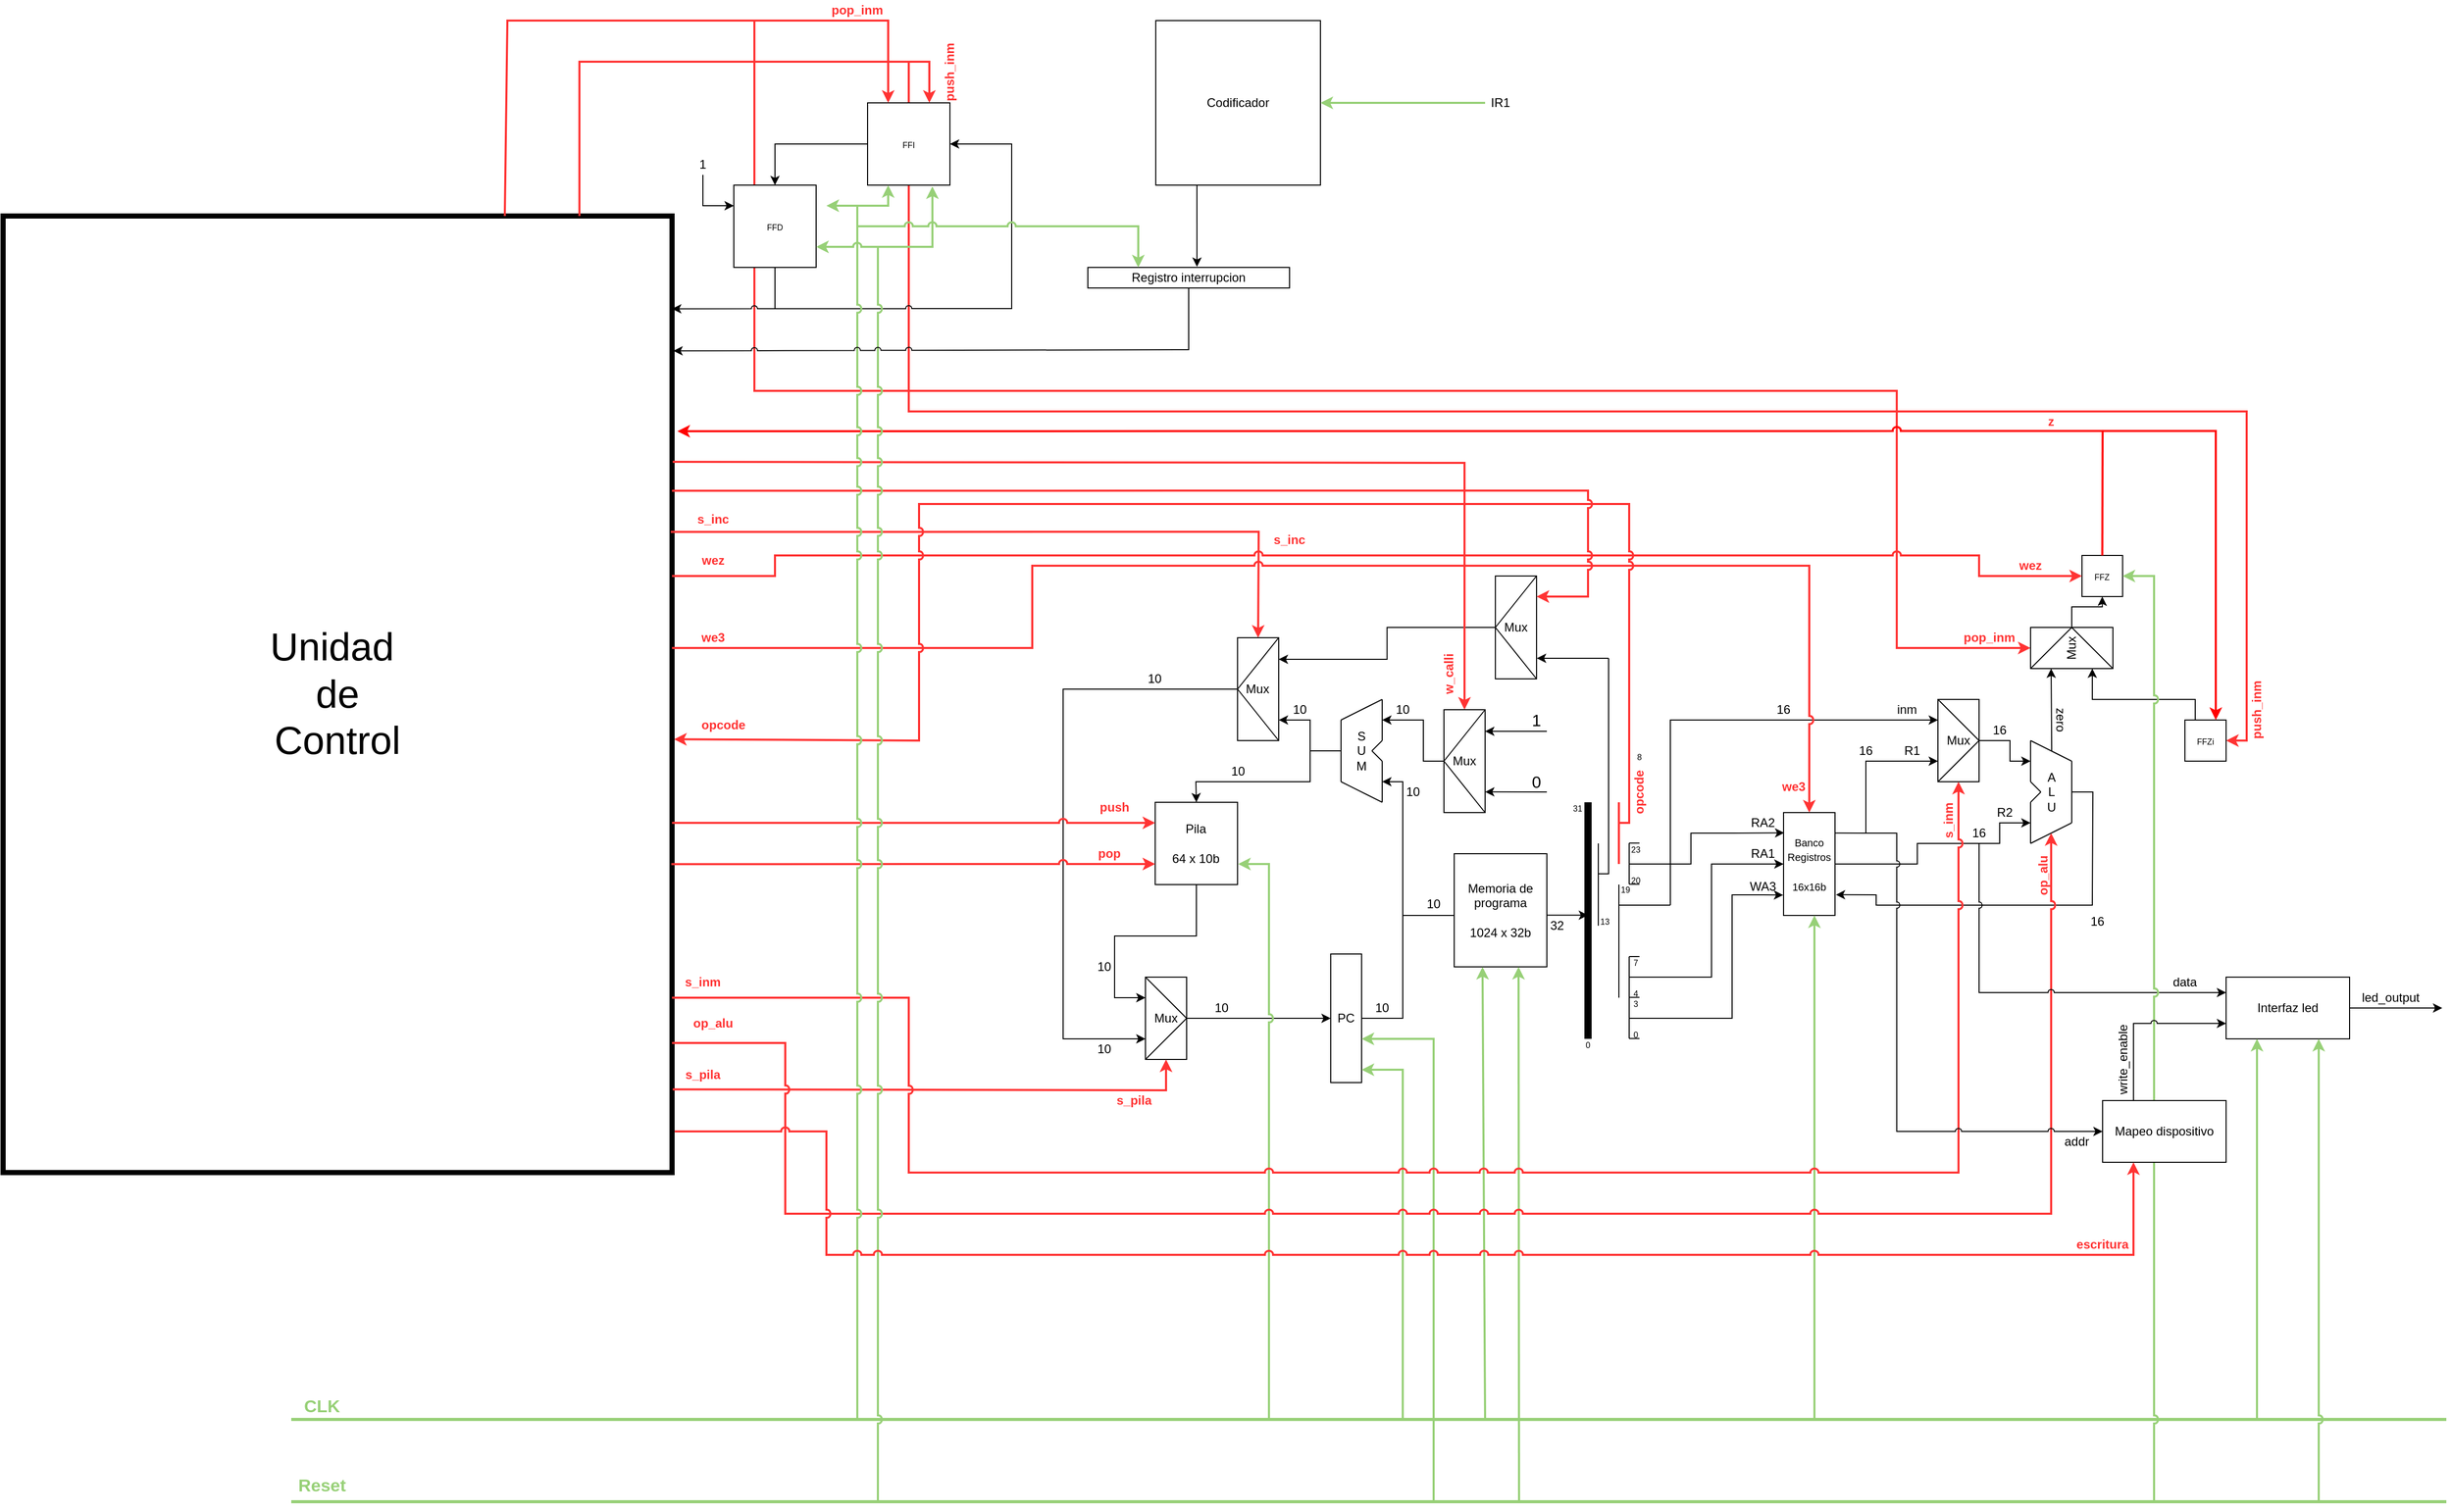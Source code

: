 <mxfile version="24.5.3" type="device">
  <diagram name="Página-1" id="6cXu1zlv77bvRPC8A_8G">
    <mxGraphModel dx="1024" dy="5275" grid="1" gridSize="10" guides="1" tooltips="1" connect="1" arrows="1" fold="1" page="1" pageScale="1" pageWidth="3300" pageHeight="2339" math="0" shadow="0">
      <root>
        <mxCell id="0" />
        <mxCell id="1" parent="0" />
        <mxCell id="6Xkw9pnRvbkhraZhtYUK-9" value="" style="endArrow=classic;html=1;rounded=0;strokeColor=#FF3333;strokeWidth=2;jumpStyle=arc;entryX=1;entryY=0.5;entryDx=0;entryDy=0;" parent="1" target="lNbIAUlR1K1rKjpsB7vo-65" edge="1">
          <mxGeometry width="50" height="50" relative="1" as="geometry">
            <mxPoint x="920" y="-4580" as="sourcePoint" />
            <mxPoint x="2240" y="-3920" as="targetPoint" />
            <Array as="points">
              <mxPoint x="920" y="-4240" />
              <mxPoint x="2030" y="-4240" />
              <mxPoint x="2220" y="-4240" />
              <mxPoint x="2220" y="-3920" />
            </Array>
          </mxGeometry>
        </mxCell>
        <mxCell id="6Xkw9pnRvbkhraZhtYUK-5" value="" style="endArrow=classic;html=1;rounded=0;strokeColor=#FF3333;strokeWidth=2;jumpStyle=none;entryX=0.5;entryY=0;entryDx=0;entryDy=0;" parent="1" target="lNbIAUlR1K1rKjpsB7vo-60" edge="1">
          <mxGeometry width="50" height="50" relative="1" as="geometry">
            <mxPoint x="770" y="-4620" as="sourcePoint" />
            <mxPoint x="2360" y="-4260" as="targetPoint" />
            <Array as="points">
              <mxPoint x="770" y="-4260" />
              <mxPoint x="1880" y="-4260" />
              <mxPoint x="1880" y="-4010" />
            </Array>
          </mxGeometry>
        </mxCell>
        <mxCell id="iGntfy__fthXMb3qtzQw-6" style="edgeStyle=orthogonalEdgeStyle;rounded=0;orthogonalLoop=1;jettySize=auto;html=1;fontSize=12;exitX=1;exitY=0.5;exitDx=0;exitDy=0;" parent="1" source="iGntfy__fthXMb3qtzQw-7" edge="1">
          <mxGeometry relative="1" as="geometry">
            <mxPoint x="1380" y="-3880" as="targetPoint" />
            <Array as="points">
              <mxPoint x="1400" y="-3650" />
              <mxPoint x="1400" y="-3880" />
            </Array>
            <mxPoint x="1330" y="-3730" as="sourcePoint" />
          </mxGeometry>
        </mxCell>
        <mxCell id="iGntfy__fthXMb3qtzQw-7" value="PC" style="rounded=0;whiteSpace=wrap;html=1;" parent="1" vertex="1">
          <mxGeometry x="1330" y="-3712.5" width="30" height="125" as="geometry" />
        </mxCell>
        <mxCell id="iGntfy__fthXMb3qtzQw-8" value="" style="endArrow=none;html=1;rounded=0;" parent="1" edge="1">
          <mxGeometry width="50" height="50" relative="1" as="geometry">
            <mxPoint x="1340" y="-3880" as="sourcePoint" />
            <mxPoint x="1340" y="-3940" as="targetPoint" />
          </mxGeometry>
        </mxCell>
        <mxCell id="iGntfy__fthXMb3qtzQw-9" value="" style="endArrow=none;html=1;rounded=0;" parent="1" edge="1">
          <mxGeometry width="50" height="50" relative="1" as="geometry">
            <mxPoint x="1340" y="-3940" as="sourcePoint" />
            <mxPoint x="1380" y="-3960" as="targetPoint" />
          </mxGeometry>
        </mxCell>
        <mxCell id="iGntfy__fthXMb3qtzQw-10" value="" style="endArrow=none;html=1;rounded=0;" parent="1" edge="1">
          <mxGeometry width="50" height="50" relative="1" as="geometry">
            <mxPoint x="1340" y="-3880" as="sourcePoint" />
            <mxPoint x="1380" y="-3860" as="targetPoint" />
          </mxGeometry>
        </mxCell>
        <mxCell id="iGntfy__fthXMb3qtzQw-11" value="" style="endArrow=none;html=1;rounded=0;" parent="1" edge="1">
          <mxGeometry width="50" height="50" relative="1" as="geometry">
            <mxPoint x="1380" y="-3960" as="sourcePoint" />
            <mxPoint x="1380" y="-3920" as="targetPoint" />
          </mxGeometry>
        </mxCell>
        <mxCell id="iGntfy__fthXMb3qtzQw-12" value="" style="endArrow=none;html=1;rounded=0;" parent="1" edge="1">
          <mxGeometry width="50" height="50" relative="1" as="geometry">
            <mxPoint x="1380" y="-3860" as="sourcePoint" />
            <mxPoint x="1380" y="-3900" as="targetPoint" />
          </mxGeometry>
        </mxCell>
        <mxCell id="iGntfy__fthXMb3qtzQw-13" value="" style="endArrow=none;html=1;rounded=0;" parent="1" edge="1">
          <mxGeometry width="50" height="50" relative="1" as="geometry">
            <mxPoint x="1370" y="-3910" as="sourcePoint" />
            <mxPoint x="1380" y="-3920" as="targetPoint" />
          </mxGeometry>
        </mxCell>
        <mxCell id="iGntfy__fthXMb3qtzQw-14" value="" style="endArrow=none;html=1;rounded=0;" parent="1" edge="1">
          <mxGeometry width="50" height="50" relative="1" as="geometry">
            <mxPoint x="1370" y="-3910" as="sourcePoint" />
            <mxPoint x="1380" y="-3900" as="targetPoint" />
          </mxGeometry>
        </mxCell>
        <mxCell id="iGntfy__fthXMb3qtzQw-15" value="" style="endArrow=classic;html=1;rounded=0;fontSize=5;entryX=1.002;entryY=0.8;entryDx=0;entryDy=0;entryPerimeter=0;" parent="1" target="iGntfy__fthXMb3qtzQw-3" edge="1">
          <mxGeometry width="50" height="50" relative="1" as="geometry">
            <mxPoint x="1340" y="-3910" as="sourcePoint" />
            <mxPoint x="1330" y="-3940" as="targetPoint" />
            <Array as="points">
              <mxPoint x="1310" y="-3910" />
              <mxPoint x="1310" y="-3940" />
            </Array>
          </mxGeometry>
        </mxCell>
        <mxCell id="iGntfy__fthXMb3qtzQw-16" value="S&lt;br&gt;U&lt;br&gt;M" style="text;html=1;strokeColor=none;fillColor=none;align=center;verticalAlign=middle;whiteSpace=wrap;rounded=0;fontSize=12;" parent="1" vertex="1">
          <mxGeometry x="1350" y="-3920" width="20" height="20" as="geometry" />
        </mxCell>
        <mxCell id="iGntfy__fthXMb3qtzQw-17" value="" style="endArrow=classic;html=1;rounded=0;fontSize=12;" parent="1" edge="1">
          <mxGeometry width="50" height="50" relative="1" as="geometry">
            <mxPoint x="1400" y="-3750" as="sourcePoint" />
            <mxPoint x="1480" y="-3750" as="targetPoint" />
          </mxGeometry>
        </mxCell>
        <mxCell id="iGntfy__fthXMb3qtzQw-18" style="edgeStyle=orthogonalEdgeStyle;rounded=0;orthogonalLoop=1;jettySize=auto;html=1;exitX=1;exitY=0.5;exitDx=0;exitDy=0;fontSize=9;" parent="1" source="iGntfy__fthXMb3qtzQw-19" edge="1">
          <mxGeometry relative="1" as="geometry">
            <mxPoint x="1580" y="-3750.19" as="targetPoint" />
            <Array as="points">
              <mxPoint x="1580" y="-3750" />
            </Array>
          </mxGeometry>
        </mxCell>
        <mxCell id="iGntfy__fthXMb3qtzQw-19" value="&lt;font style=&quot;font-size: 12px;&quot;&gt;Memoria de programa&lt;br&gt;&lt;br&gt;1024 x 32b&lt;/font&gt;" style="rounded=0;whiteSpace=wrap;html=1;" parent="1" vertex="1">
          <mxGeometry x="1450" y="-3810" width="90" height="110" as="geometry" />
        </mxCell>
        <mxCell id="iGntfy__fthXMb3qtzQw-20" value="" style="endArrow=none;html=1;rounded=0;fontSize=9;strokeWidth=7;" parent="1" edge="1">
          <mxGeometry width="50" height="50" relative="1" as="geometry">
            <mxPoint x="1580" y="-3630" as="sourcePoint" />
            <mxPoint x="1580" y="-3860" as="targetPoint" />
          </mxGeometry>
        </mxCell>
        <mxCell id="iGntfy__fthXMb3qtzQw-21" value="" style="endArrow=none;html=1;rounded=0;fontSize=9;strokeWidth=1;" parent="1" edge="1">
          <mxGeometry width="50" height="50" relative="1" as="geometry">
            <mxPoint x="1590" y="-3740" as="sourcePoint" />
            <mxPoint x="1590" y="-3820" as="targetPoint" />
          </mxGeometry>
        </mxCell>
        <mxCell id="iGntfy__fthXMb3qtzQw-22" value="" style="endArrow=none;html=1;rounded=0;fontSize=9;strokeWidth=1;" parent="1" edge="1">
          <mxGeometry width="50" height="50" relative="1" as="geometry">
            <mxPoint x="1590" y="-3790.48" as="sourcePoint" />
            <mxPoint x="1600" y="-3790.48" as="targetPoint" />
          </mxGeometry>
        </mxCell>
        <mxCell id="iGntfy__fthXMb3qtzQw-23" value="" style="endArrow=none;html=1;rounded=0;fontSize=9;strokeWidth=1;" parent="1" edge="1">
          <mxGeometry width="50" height="50" relative="1" as="geometry">
            <mxPoint x="1600" y="-3790" as="sourcePoint" />
            <mxPoint x="1600" y="-4000" as="targetPoint" />
          </mxGeometry>
        </mxCell>
        <mxCell id="iGntfy__fthXMb3qtzQw-24" value="" style="endArrow=classic;html=1;rounded=0;fontSize=9;strokeWidth=1;entryX=1.007;entryY=0.8;entryDx=0;entryDy=0;entryPerimeter=0;" parent="1" target="iGntfy__fthXMb3qtzQw-177" edge="1">
          <mxGeometry width="50" height="50" relative="1" as="geometry">
            <mxPoint x="1600" y="-4000" as="sourcePoint" />
            <mxPoint x="1510" y="-3980" as="targetPoint" />
            <Array as="points" />
          </mxGeometry>
        </mxCell>
        <mxCell id="iGntfy__fthXMb3qtzQw-25" value="" style="endArrow=none;html=1;rounded=0;fontSize=9;strokeWidth=1;" parent="1" edge="1">
          <mxGeometry width="50" height="50" relative="1" as="geometry">
            <mxPoint x="1610" y="-3670" as="sourcePoint" />
            <mxPoint x="1610" y="-3780" as="targetPoint" />
          </mxGeometry>
        </mxCell>
        <mxCell id="iGntfy__fthXMb3qtzQw-26" value="" style="endArrow=none;html=1;rounded=0;fontSize=9;strokeWidth=1;" parent="1" edge="1">
          <mxGeometry width="50" height="50" relative="1" as="geometry">
            <mxPoint x="1620" y="-3630.33" as="sourcePoint" />
            <mxPoint x="1620" y="-3670.33" as="targetPoint" />
          </mxGeometry>
        </mxCell>
        <mxCell id="iGntfy__fthXMb3qtzQw-27" value="" style="endArrow=none;html=1;rounded=0;fontSize=9;strokeWidth=1;" parent="1" edge="1">
          <mxGeometry width="50" height="50" relative="1" as="geometry">
            <mxPoint x="1620" y="-3670" as="sourcePoint" />
            <mxPoint x="1620" y="-3710" as="targetPoint" />
            <Array as="points">
              <mxPoint x="1620" y="-3690" />
            </Array>
          </mxGeometry>
        </mxCell>
        <mxCell id="iGntfy__fthXMb3qtzQw-28" value="" style="endArrow=none;html=1;rounded=0;fontSize=9;strokeWidth=1;" parent="1" edge="1">
          <mxGeometry width="50" height="50" relative="1" as="geometry">
            <mxPoint x="1620" y="-3670.33" as="sourcePoint" />
            <mxPoint x="1630" y="-3670.33" as="targetPoint" />
          </mxGeometry>
        </mxCell>
        <mxCell id="iGntfy__fthXMb3qtzQw-29" value="" style="endArrow=none;html=1;rounded=0;fontSize=9;strokeWidth=1;" parent="1" edge="1">
          <mxGeometry width="50" height="50" relative="1" as="geometry">
            <mxPoint x="1620" y="-3630.33" as="sourcePoint" />
            <mxPoint x="1630" y="-3630.33" as="targetPoint" />
            <Array as="points">
              <mxPoint x="1620" y="-3630.33" />
            </Array>
          </mxGeometry>
        </mxCell>
        <mxCell id="iGntfy__fthXMb3qtzQw-30" value="" style="endArrow=none;html=1;rounded=0;fontSize=9;strokeWidth=1;" parent="1" edge="1">
          <mxGeometry width="50" height="50" relative="1" as="geometry">
            <mxPoint x="1620" y="-3780.33" as="sourcePoint" />
            <mxPoint x="1630" y="-3780.33" as="targetPoint" />
          </mxGeometry>
        </mxCell>
        <mxCell id="iGntfy__fthXMb3qtzQw-31" value="" style="endArrow=none;html=1;rounded=0;fontSize=9;strokeWidth=1;" parent="1" edge="1">
          <mxGeometry width="50" height="50" relative="1" as="geometry">
            <mxPoint x="1620" y="-3780.33" as="sourcePoint" />
            <mxPoint x="1620" y="-3820.33" as="targetPoint" />
            <Array as="points">
              <mxPoint x="1620" y="-3800.33" />
            </Array>
          </mxGeometry>
        </mxCell>
        <mxCell id="iGntfy__fthXMb3qtzQw-32" value="" style="endArrow=none;html=1;rounded=0;fontSize=9;strokeWidth=1;" parent="1" edge="1">
          <mxGeometry width="50" height="50" relative="1" as="geometry">
            <mxPoint x="1620" y="-3820.33" as="sourcePoint" />
            <mxPoint x="1630" y="-3820.33" as="targetPoint" />
          </mxGeometry>
        </mxCell>
        <mxCell id="iGntfy__fthXMb3qtzQw-33" value="&lt;font size=&quot;1&quot;&gt;Banco Registros&lt;br&gt;&lt;br&gt;16x16b&lt;br&gt;&lt;/font&gt;" style="rounded=0;whiteSpace=wrap;html=1;" parent="1" vertex="1">
          <mxGeometry x="1770" y="-3850" width="50" height="100" as="geometry" />
        </mxCell>
        <mxCell id="iGntfy__fthXMb3qtzQw-34" value="" style="endArrow=classic;html=1;rounded=0;fontSize=9;strokeWidth=1;entryX=0.014;entryY=0.197;entryDx=0;entryDy=0;entryPerimeter=0;" parent="1" target="iGntfy__fthXMb3qtzQw-33" edge="1">
          <mxGeometry width="50" height="50" relative="1" as="geometry">
            <mxPoint x="1620" y="-3800" as="sourcePoint" />
            <mxPoint x="1730" y="-3840" as="targetPoint" />
            <Array as="points">
              <mxPoint x="1680" y="-3800" />
              <mxPoint x="1680" y="-3830" />
              <mxPoint x="1720" y="-3830" />
            </Array>
          </mxGeometry>
        </mxCell>
        <mxCell id="iGntfy__fthXMb3qtzQw-35" value="" style="endArrow=classic;html=1;rounded=0;fontSize=9;strokeWidth=1;entryX=0;entryY=0.5;entryDx=0;entryDy=0;startArrow=none;" parent="1" target="iGntfy__fthXMb3qtzQw-33" edge="1">
          <mxGeometry width="50" height="50" relative="1" as="geometry">
            <mxPoint x="1620" y="-3690" as="sourcePoint" />
            <mxPoint x="1760" y="-3780" as="targetPoint" />
            <Array as="points">
              <mxPoint x="1700" y="-3690" />
              <mxPoint x="1700" y="-3800" />
              <mxPoint x="1720" y="-3800" />
              <mxPoint x="1750" y="-3800" />
            </Array>
          </mxGeometry>
        </mxCell>
        <mxCell id="iGntfy__fthXMb3qtzQw-36" value="" style="endArrow=classic;html=1;rounded=0;fontSize=9;strokeWidth=1;entryX=-0.007;entryY=0.802;entryDx=0;entryDy=0;entryPerimeter=0;" parent="1" target="iGntfy__fthXMb3qtzQw-33" edge="1">
          <mxGeometry width="50" height="50" relative="1" as="geometry">
            <mxPoint x="1620" y="-3650" as="sourcePoint" />
            <mxPoint x="1750" y="-3750" as="targetPoint" />
            <Array as="points">
              <mxPoint x="1720" y="-3650" />
              <mxPoint x="1720" y="-3770" />
              <mxPoint x="1730" y="-3770" />
              <mxPoint x="1750" y="-3770" />
            </Array>
          </mxGeometry>
        </mxCell>
        <mxCell id="iGntfy__fthXMb3qtzQw-37" value="" style="endArrow=none;html=1;rounded=0;" parent="1" edge="1">
          <mxGeometry width="50" height="50" relative="1" as="geometry">
            <mxPoint x="2050" y="-3900" as="sourcePoint" />
            <mxPoint x="2050" y="-3840" as="targetPoint" />
          </mxGeometry>
        </mxCell>
        <mxCell id="iGntfy__fthXMb3qtzQw-38" value="" style="endArrow=none;html=1;rounded=0;" parent="1" edge="1">
          <mxGeometry width="50" height="50" relative="1" as="geometry">
            <mxPoint x="2010" y="-3880" as="sourcePoint" />
            <mxPoint x="2010" y="-3920" as="targetPoint" />
          </mxGeometry>
        </mxCell>
        <mxCell id="iGntfy__fthXMb3qtzQw-39" value="" style="endArrow=none;html=1;rounded=0;" parent="1" edge="1">
          <mxGeometry width="50" height="50" relative="1" as="geometry">
            <mxPoint x="2010" y="-3860" as="sourcePoint" />
            <mxPoint x="2010" y="-3820" as="targetPoint" />
          </mxGeometry>
        </mxCell>
        <mxCell id="iGntfy__fthXMb3qtzQw-40" value="" style="endArrow=none;html=1;rounded=0;" parent="1" edge="1">
          <mxGeometry width="50" height="50" relative="1" as="geometry">
            <mxPoint x="2020" y="-3870" as="sourcePoint" />
            <mxPoint x="2010" y="-3860" as="targetPoint" />
          </mxGeometry>
        </mxCell>
        <mxCell id="iGntfy__fthXMb3qtzQw-41" value="" style="endArrow=none;html=1;rounded=0;" parent="1" edge="1">
          <mxGeometry width="50" height="50" relative="1" as="geometry">
            <mxPoint x="2020" y="-3870" as="sourcePoint" />
            <mxPoint x="2010" y="-3880" as="targetPoint" />
          </mxGeometry>
        </mxCell>
        <mxCell id="iGntfy__fthXMb3qtzQw-42" value="" style="endArrow=none;html=1;rounded=0;fontSize=9;strokeWidth=1;" parent="1" edge="1">
          <mxGeometry width="50" height="50" relative="1" as="geometry">
            <mxPoint x="2010" y="-3820" as="sourcePoint" />
            <mxPoint x="2050" y="-3840" as="targetPoint" />
          </mxGeometry>
        </mxCell>
        <mxCell id="iGntfy__fthXMb3qtzQw-43" value="" style="endArrow=none;html=1;rounded=0;fontSize=9;strokeWidth=1;" parent="1" edge="1">
          <mxGeometry width="50" height="50" relative="1" as="geometry">
            <mxPoint x="2010" y="-3920" as="sourcePoint" />
            <mxPoint x="2050" y="-3900" as="targetPoint" />
          </mxGeometry>
        </mxCell>
        <mxCell id="iGntfy__fthXMb3qtzQw-44" value="" style="endArrow=classic;html=1;rounded=0;fontSize=9;strokeWidth=1;exitX=1;exitY=0.5;exitDx=0;exitDy=0;" parent="1" source="iGntfy__fthXMb3qtzQw-33" edge="1">
          <mxGeometry width="50" height="50" relative="1" as="geometry">
            <mxPoint x="1840" y="-3760" as="sourcePoint" />
            <mxPoint x="2010" y="-3840" as="targetPoint" />
            <Array as="points">
              <mxPoint x="1860" y="-3800" />
              <mxPoint x="1900" y="-3800" />
              <mxPoint x="1900" y="-3820" />
              <mxPoint x="1980" y="-3820" />
              <mxPoint x="1980" y="-3840" />
            </Array>
          </mxGeometry>
        </mxCell>
        <mxCell id="iGntfy__fthXMb3qtzQw-49" value="" style="endArrow=classic;html=1;rounded=0;fontSize=9;strokeWidth=1;entryX=1.016;entryY=0.799;entryDx=0;entryDy=0;entryPerimeter=0;" parent="1" target="iGntfy__fthXMb3qtzQw-33" edge="1">
          <mxGeometry width="50" height="50" relative="1" as="geometry">
            <mxPoint x="2050" y="-3870" as="sourcePoint" />
            <mxPoint x="1830" y="-3770" as="targetPoint" />
            <Array as="points">
              <mxPoint x="2070.56" y="-3870" />
              <mxPoint x="2070" y="-3760" />
              <mxPoint x="1860" y="-3760" />
              <mxPoint x="1860" y="-3770" />
            </Array>
          </mxGeometry>
        </mxCell>
        <mxCell id="iGntfy__fthXMb3qtzQw-50" value="&lt;span style=&quot;font-size: 8px&quot;&gt;4&lt;/span&gt;" style="text;html=1;strokeColor=none;fillColor=none;align=center;verticalAlign=middle;whiteSpace=wrap;rounded=0;fontSize=12;" parent="1" vertex="1">
          <mxGeometry x="1620" y="-3680" width="13" height="10" as="geometry" />
        </mxCell>
        <mxCell id="iGntfy__fthXMb3qtzQw-51" value="&lt;font style=&quot;font-size: 8px&quot;&gt;31&lt;/font&gt;" style="text;html=1;strokeColor=none;fillColor=none;align=center;verticalAlign=middle;whiteSpace=wrap;rounded=0;fontSize=12;" parent="1" vertex="1">
          <mxGeometry x="1560" y="-3860" width="20" height="10" as="geometry" />
        </mxCell>
        <mxCell id="iGntfy__fthXMb3qtzQw-52" value="&lt;font style=&quot;font-size: 8px&quot;&gt;FFZ&lt;/font&gt;" style="rounded=0;whiteSpace=wrap;html=1;" parent="1" vertex="1">
          <mxGeometry x="2060" y="-4100" width="39.44" height="40" as="geometry" />
        </mxCell>
        <mxCell id="iGntfy__fthXMb3qtzQw-53" value="" style="endArrow=classic;html=1;rounded=0;fontSize=8;strokeWidth=1;entryX=0;entryY=0.25;entryDx=0;entryDy=0;" parent="1" target="lNbIAUlR1K1rKjpsB7vo-60" edge="1">
          <mxGeometry width="50" height="50" relative="1" as="geometry">
            <mxPoint x="2030.56" y="-3910" as="sourcePoint" />
            <mxPoint x="2030" y="-3970" as="targetPoint" />
          </mxGeometry>
        </mxCell>
        <mxCell id="iGntfy__fthXMb3qtzQw-54" value="Mux" style="rounded=0;whiteSpace=wrap;html=1;" parent="1" vertex="1">
          <mxGeometry x="1150" y="-3690" width="40" height="80" as="geometry" />
        </mxCell>
        <mxCell id="iGntfy__fthXMb3qtzQw-55" value="" style="endArrow=none;html=1;rounded=0;exitX=0;exitY=0;exitDx=0;exitDy=0;entryX=1;entryY=0.5;entryDx=0;entryDy=0;" parent="1" source="iGntfy__fthXMb3qtzQw-54" target="iGntfy__fthXMb3qtzQw-54" edge="1">
          <mxGeometry width="50" height="50" relative="1" as="geometry">
            <mxPoint x="1220" y="-3630" as="sourcePoint" />
            <mxPoint x="1270" y="-3680" as="targetPoint" />
          </mxGeometry>
        </mxCell>
        <mxCell id="iGntfy__fthXMb3qtzQw-56" value="" style="endArrow=none;html=1;rounded=0;exitX=0;exitY=1;exitDx=0;exitDy=0;entryX=1;entryY=0.5;entryDx=0;entryDy=0;" parent="1" source="iGntfy__fthXMb3qtzQw-54" target="iGntfy__fthXMb3qtzQw-54" edge="1">
          <mxGeometry width="50" height="50" relative="1" as="geometry">
            <mxPoint x="1240" y="-3590" as="sourcePoint" />
            <mxPoint x="1190" y="-3660" as="targetPoint" />
          </mxGeometry>
        </mxCell>
        <mxCell id="iGntfy__fthXMb3qtzQw-57" value="" style="endArrow=classic;html=1;rounded=0;entryX=0;entryY=0.75;entryDx=0;entryDy=0;exitX=0;exitY=0.5;exitDx=0;exitDy=0;" parent="1" source="iGntfy__fthXMb3qtzQw-3" target="iGntfy__fthXMb3qtzQw-54" edge="1">
          <mxGeometry width="50" height="50" relative="1" as="geometry">
            <mxPoint x="1070" y="-3730" as="sourcePoint" />
            <mxPoint x="1120" y="-3780" as="targetPoint" />
            <Array as="points">
              <mxPoint x="1070" y="-3970" />
              <mxPoint x="1070" y="-3630" />
            </Array>
          </mxGeometry>
        </mxCell>
        <mxCell id="iGntfy__fthXMb3qtzQw-58" value="Pila&lt;br&gt;&lt;br&gt;64 x 10b" style="whiteSpace=wrap;html=1;aspect=fixed;rounded=0;" parent="1" vertex="1">
          <mxGeometry x="1159.46" y="-3860" width="80" height="80" as="geometry" />
        </mxCell>
        <mxCell id="iGntfy__fthXMb3qtzQw-59" value="" style="endArrow=classic;html=1;rounded=0;entryX=0.5;entryY=0;entryDx=0;entryDy=0;" parent="1" target="iGntfy__fthXMb3qtzQw-58" edge="1">
          <mxGeometry width="50" height="50" relative="1" as="geometry">
            <mxPoint x="1310" y="-3910" as="sourcePoint" />
            <mxPoint x="1320" y="-3900" as="targetPoint" />
            <Array as="points">
              <mxPoint x="1310" y="-3880" />
              <mxPoint x="1199" y="-3880" />
            </Array>
          </mxGeometry>
        </mxCell>
        <mxCell id="iGntfy__fthXMb3qtzQw-60" value="" style="endArrow=classic;html=1;rounded=0;entryX=0;entryY=0.5;entryDx=0;entryDy=0;" parent="1" target="iGntfy__fthXMb3qtzQw-7" edge="1">
          <mxGeometry width="50" height="50" relative="1" as="geometry">
            <mxPoint x="1190" y="-3650" as="sourcePoint" />
            <mxPoint x="1260" y="-3710" as="targetPoint" />
          </mxGeometry>
        </mxCell>
        <mxCell id="iGntfy__fthXMb3qtzQw-61" value="&lt;font style=&quot;font-size: 17px&quot; color=&quot;#97d077&quot;&gt;&lt;b&gt;CLK&lt;/b&gt;&lt;/font&gt;" style="text;html=1;strokeColor=none;fillColor=none;align=center;verticalAlign=middle;whiteSpace=wrap;rounded=0;" parent="1" vertex="1">
          <mxGeometry x="315" y="-3290" width="70" height="35" as="geometry" />
        </mxCell>
        <mxCell id="iGntfy__fthXMb3qtzQw-62" value="&lt;font style=&quot;font-size: 17px&quot;&gt;&lt;b&gt;Reset&lt;/b&gt;&lt;/font&gt;" style="text;html=1;strokeColor=none;fillColor=none;align=center;verticalAlign=middle;whiteSpace=wrap;rounded=0;fontColor=#97D077;" parent="1" vertex="1">
          <mxGeometry x="330" y="-3210" width="40" height="30" as="geometry" />
        </mxCell>
        <mxCell id="iGntfy__fthXMb3qtzQw-63" value="Mux" style="rounded=0;whiteSpace=wrap;html=1;" parent="1" vertex="1">
          <mxGeometry x="1920" y="-3960" width="40" height="80" as="geometry" />
        </mxCell>
        <mxCell id="iGntfy__fthXMb3qtzQw-64" value="" style="endArrow=none;html=1;rounded=0;exitX=0;exitY=0;exitDx=0;exitDy=0;entryX=1;entryY=0.5;entryDx=0;entryDy=0;" parent="1" source="iGntfy__fthXMb3qtzQw-63" target="iGntfy__fthXMb3qtzQw-63" edge="1">
          <mxGeometry width="50" height="50" relative="1" as="geometry">
            <mxPoint x="1990" y="-3900" as="sourcePoint" />
            <mxPoint x="2040" y="-3950" as="targetPoint" />
          </mxGeometry>
        </mxCell>
        <mxCell id="iGntfy__fthXMb3qtzQw-65" value="" style="endArrow=none;html=1;rounded=0;exitX=0;exitY=1;exitDx=0;exitDy=0;entryX=1;entryY=0.5;entryDx=0;entryDy=0;" parent="1" source="iGntfy__fthXMb3qtzQw-63" target="iGntfy__fthXMb3qtzQw-63" edge="1">
          <mxGeometry width="50" height="50" relative="1" as="geometry">
            <mxPoint x="2010" y="-3860" as="sourcePoint" />
            <mxPoint x="1960" y="-3930" as="targetPoint" />
          </mxGeometry>
        </mxCell>
        <mxCell id="iGntfy__fthXMb3qtzQw-66" value="" style="endArrow=classic;html=1;rounded=0;" parent="1" edge="1">
          <mxGeometry width="50" height="50" relative="1" as="geometry">
            <mxPoint x="1960" y="-3920" as="sourcePoint" />
            <mxPoint x="2010" y="-3900" as="targetPoint" />
            <Array as="points">
              <mxPoint x="1990" y="-3920" />
              <mxPoint x="1990" y="-3900" />
            </Array>
          </mxGeometry>
        </mxCell>
        <mxCell id="iGntfy__fthXMb3qtzQw-67" value="" style="endArrow=classic;html=1;rounded=0;exitX=1.002;exitY=0.199;exitDx=0;exitDy=0;exitPerimeter=0;entryX=0;entryY=0.75;entryDx=0;entryDy=0;" parent="1" source="iGntfy__fthXMb3qtzQw-33" target="iGntfy__fthXMb3qtzQw-63" edge="1">
          <mxGeometry width="50" height="50" relative="1" as="geometry">
            <mxPoint x="1830" y="-3880" as="sourcePoint" />
            <mxPoint x="1880" y="-3930" as="targetPoint" />
            <Array as="points">
              <mxPoint x="1850" y="-3830" />
              <mxPoint x="1850" y="-3900" />
            </Array>
          </mxGeometry>
        </mxCell>
        <mxCell id="iGntfy__fthXMb3qtzQw-68" value="" style="endArrow=none;html=1;rounded=0;fontSize=9;strokeWidth=1;" parent="1" edge="1">
          <mxGeometry width="50" height="50" relative="1" as="geometry">
            <mxPoint x="1610" y="-3760" as="sourcePoint" />
            <mxPoint x="1660" y="-3760" as="targetPoint" />
          </mxGeometry>
        </mxCell>
        <mxCell id="iGntfy__fthXMb3qtzQw-72" value="" style="endArrow=classic;html=1;rounded=0;entryX=0;entryY=0.25;entryDx=0;entryDy=0;" parent="1" target="iGntfy__fthXMb3qtzQw-63" edge="1">
          <mxGeometry width="50" height="50" relative="1" as="geometry">
            <mxPoint x="1660" y="-3760" as="sourcePoint" />
            <mxPoint x="1820" y="-3940" as="targetPoint" />
            <Array as="points">
              <mxPoint x="1660" y="-3940" />
            </Array>
          </mxGeometry>
        </mxCell>
        <mxCell id="iGntfy__fthXMb3qtzQw-80" value="" style="endArrow=classic;html=1;rounded=0;" parent="1" edge="1">
          <mxGeometry width="50" height="50" relative="1" as="geometry">
            <mxPoint x="1460" y="-3900" as="sourcePoint" />
            <mxPoint x="1380" y="-3940" as="targetPoint" />
            <Array as="points">
              <mxPoint x="1420" y="-3900" />
              <mxPoint x="1420" y="-3940" />
            </Array>
          </mxGeometry>
        </mxCell>
        <mxCell id="iGntfy__fthXMb3qtzQw-81" value="10" style="text;html=1;strokeColor=none;fillColor=none;align=center;verticalAlign=middle;whiteSpace=wrap;rounded=0;" parent="1" vertex="1">
          <mxGeometry x="1370" y="-3670" width="20" height="20" as="geometry" />
        </mxCell>
        <mxCell id="iGntfy__fthXMb3qtzQw-82" value="10" style="text;html=1;strokeColor=none;fillColor=none;align=center;verticalAlign=middle;whiteSpace=wrap;rounded=0;" parent="1" vertex="1">
          <mxGeometry x="1149.46" y="-3990" width="20" height="20" as="geometry" />
        </mxCell>
        <mxCell id="iGntfy__fthXMb3qtzQw-83" value="10" style="text;html=1;strokeColor=none;fillColor=none;align=center;verticalAlign=middle;whiteSpace=wrap;rounded=0;" parent="1" vertex="1">
          <mxGeometry x="1290" y="-3960" width="20" height="20" as="geometry" />
        </mxCell>
        <mxCell id="iGntfy__fthXMb3qtzQw-84" value="32" style="text;html=1;strokeColor=none;fillColor=none;align=center;verticalAlign=middle;whiteSpace=wrap;rounded=0;" parent="1" vertex="1">
          <mxGeometry x="1540" y="-3750" width="20" height="20" as="geometry" />
        </mxCell>
        <mxCell id="iGntfy__fthXMb3qtzQw-85" value="10" style="text;html=1;strokeColor=none;fillColor=none;align=center;verticalAlign=middle;whiteSpace=wrap;rounded=0;" parent="1" vertex="1">
          <mxGeometry x="1420" y="-3771" width="20" height="20" as="geometry" />
        </mxCell>
        <mxCell id="iGntfy__fthXMb3qtzQw-86" value="10" style="text;html=1;strokeColor=none;fillColor=none;align=center;verticalAlign=middle;whiteSpace=wrap;rounded=0;" parent="1" vertex="1">
          <mxGeometry x="1390" y="-3960" width="20" height="20" as="geometry" />
        </mxCell>
        <mxCell id="iGntfy__fthXMb3qtzQw-87" value="10" style="text;html=1;strokeColor=none;fillColor=none;align=center;verticalAlign=middle;whiteSpace=wrap;rounded=0;" parent="1" vertex="1">
          <mxGeometry x="1214.46" y="-3670" width="20" height="20" as="geometry" />
        </mxCell>
        <mxCell id="iGntfy__fthXMb3qtzQw-88" value="10" style="text;html=1;strokeColor=none;fillColor=none;align=center;verticalAlign=middle;whiteSpace=wrap;rounded=0;" parent="1" vertex="1">
          <mxGeometry x="1100" y="-3630" width="20" height="20" as="geometry" />
        </mxCell>
        <mxCell id="iGntfy__fthXMb3qtzQw-89" value="10" style="text;html=1;strokeColor=none;fillColor=none;align=center;verticalAlign=middle;whiteSpace=wrap;rounded=0;" parent="1" vertex="1">
          <mxGeometry x="1400" y="-3880" width="20" height="20" as="geometry" />
        </mxCell>
        <mxCell id="iGntfy__fthXMb3qtzQw-90" value="&lt;font style=&quot;font-size: 16px&quot;&gt;1&lt;/font&gt;" style="text;html=1;strokeColor=none;fillColor=none;align=center;verticalAlign=middle;whiteSpace=wrap;rounded=0;" parent="1" vertex="1">
          <mxGeometry x="1520" y="-3950" width="20" height="20" as="geometry" />
        </mxCell>
        <mxCell id="iGntfy__fthXMb3qtzQw-91" value="R1" style="text;html=1;strokeColor=none;fillColor=none;align=center;verticalAlign=middle;whiteSpace=wrap;rounded=0;" parent="1" vertex="1">
          <mxGeometry x="1880" y="-3920" width="30" height="20" as="geometry" />
        </mxCell>
        <mxCell id="iGntfy__fthXMb3qtzQw-92" value="R2" style="text;html=1;strokeColor=none;fillColor=none;align=center;verticalAlign=middle;whiteSpace=wrap;rounded=0;" parent="1" vertex="1">
          <mxGeometry x="1970" y="-3860" width="30" height="20" as="geometry" />
        </mxCell>
        <mxCell id="iGntfy__fthXMb3qtzQw-93" value="A&lt;br&gt;L&lt;br&gt;U" style="text;html=1;strokeColor=none;fillColor=none;align=center;verticalAlign=middle;whiteSpace=wrap;rounded=0;" parent="1" vertex="1">
          <mxGeometry x="2025.06" y="-3890" width="11" height="40" as="geometry" />
        </mxCell>
        <mxCell id="iGntfy__fthXMb3qtzQw-94" value="inm" style="text;html=1;strokeColor=none;fillColor=none;align=center;verticalAlign=middle;whiteSpace=wrap;rounded=0;" parent="1" vertex="1">
          <mxGeometry x="1870" y="-3960" width="40" height="20" as="geometry" />
        </mxCell>
        <mxCell id="iGntfy__fthXMb3qtzQw-95" value="16" style="text;html=1;strokeColor=none;fillColor=none;align=center;verticalAlign=middle;whiteSpace=wrap;rounded=0;" parent="1" vertex="1">
          <mxGeometry x="1840" y="-3920" width="20" height="20" as="geometry" />
        </mxCell>
        <mxCell id="iGntfy__fthXMb3qtzQw-96" value="16" style="text;html=1;strokeColor=none;fillColor=none;align=center;verticalAlign=middle;whiteSpace=wrap;rounded=0;" parent="1" vertex="1">
          <mxGeometry x="1950" y="-3840" width="20" height="20" as="geometry" />
        </mxCell>
        <mxCell id="iGntfy__fthXMb3qtzQw-100" value="16" style="text;html=1;strokeColor=none;fillColor=none;align=center;verticalAlign=middle;whiteSpace=wrap;rounded=0;" parent="1" vertex="1">
          <mxGeometry x="1760" y="-3960" width="20" height="20" as="geometry" />
        </mxCell>
        <mxCell id="iGntfy__fthXMb3qtzQw-101" value="16" style="text;html=1;strokeColor=none;fillColor=none;align=center;verticalAlign=middle;whiteSpace=wrap;rounded=0;" parent="1" vertex="1">
          <mxGeometry x="1970" y="-3940" width="20" height="20" as="geometry" />
        </mxCell>
        <mxCell id="iGntfy__fthXMb3qtzQw-104" value="10" style="text;html=1;strokeColor=none;fillColor=none;align=center;verticalAlign=middle;whiteSpace=wrap;rounded=0;" parent="1" vertex="1">
          <mxGeometry x="1100" y="-3710" width="20" height="20" as="geometry" />
        </mxCell>
        <mxCell id="iGntfy__fthXMb3qtzQw-105" value="10" style="text;html=1;strokeColor=none;fillColor=none;align=center;verticalAlign=middle;whiteSpace=wrap;rounded=0;" parent="1" vertex="1">
          <mxGeometry x="1230" y="-3900" width="20" height="20" as="geometry" />
        </mxCell>
        <mxCell id="iGntfy__fthXMb3qtzQw-108" value="Codificador" style="whiteSpace=wrap;html=1;aspect=fixed;rounded=0;" parent="1" vertex="1">
          <mxGeometry x="1160" y="-4620" width="160" height="160" as="geometry" />
        </mxCell>
        <mxCell id="iGntfy__fthXMb3qtzQw-112" value="IR1" style="text;html=1;strokeColor=none;fillColor=none;align=center;verticalAlign=middle;whiteSpace=wrap;rounded=0;" parent="1" vertex="1">
          <mxGeometry x="1485" y="-4550" width="20" height="20" as="geometry" />
        </mxCell>
        <mxCell id="iGntfy__fthXMb3qtzQw-115" value="" style="endArrow=classic;html=1;strokeWidth=2;strokeColor=#97D077;rounded=0;" parent="1" edge="1">
          <mxGeometry width="50" height="50" relative="1" as="geometry">
            <mxPoint x="1480" y="-4540" as="sourcePoint" />
            <mxPoint x="1320" y="-4540" as="targetPoint" />
          </mxGeometry>
        </mxCell>
        <mxCell id="iGntfy__fthXMb3qtzQw-119" style="edgeStyle=orthogonalEdgeStyle;rounded=0;orthogonalLoop=1;jettySize=auto;html=1;strokeColor=default;strokeWidth=1;entryX=0;entryY=0.25;entryDx=0;entryDy=0;" parent="1" edge="1">
          <mxGeometry relative="1" as="geometry">
            <mxPoint x="1150" y="-3670" as="targetPoint" />
            <mxPoint x="1199.5" y="-3780" as="sourcePoint" />
            <Array as="points">
              <mxPoint x="1200" y="-3730" />
              <mxPoint x="1120" y="-3730" />
              <mxPoint x="1120" y="-3670" />
            </Array>
          </mxGeometry>
        </mxCell>
        <mxCell id="iGntfy__fthXMb3qtzQw-122" value="" style="endArrow=none;html=1;rounded=0;strokeWidth=3;strokeColor=#97D077;" parent="1" edge="1">
          <mxGeometry width="50" height="50" relative="1" as="geometry">
            <mxPoint x="320" y="-3260" as="sourcePoint" />
            <mxPoint x="2414" y="-3260" as="targetPoint" />
          </mxGeometry>
        </mxCell>
        <mxCell id="iGntfy__fthXMb3qtzQw-124" value="" style="endArrow=classic;html=1;rounded=0;entryX=1;entryY=0.25;entryDx=0;entryDy=0;strokeWidth=2;strokeColor=#97D077;" parent="1" edge="1">
          <mxGeometry width="50" height="50" relative="1" as="geometry">
            <mxPoint x="1430.0" y="-3180" as="sourcePoint" />
            <mxPoint x="1360.0" y="-3630" as="targetPoint" />
            <Array as="points">
              <mxPoint x="1430" y="-3630" />
            </Array>
          </mxGeometry>
        </mxCell>
        <mxCell id="iGntfy__fthXMb3qtzQw-125" value="" style="endArrow=classic;html=1;rounded=0;entryX=1;entryY=0.25;entryDx=0;entryDy=0;strokeWidth=2;strokeColor=#97D077;" parent="1" edge="1">
          <mxGeometry width="50" height="50" relative="1" as="geometry">
            <mxPoint x="1400.0" y="-3260" as="sourcePoint" />
            <mxPoint x="1360.0" y="-3600" as="targetPoint" />
            <Array as="points">
              <mxPoint x="1400" y="-3600" />
            </Array>
          </mxGeometry>
        </mxCell>
        <mxCell id="iGntfy__fthXMb3qtzQw-126" value="" style="endArrow=classic;html=1;rounded=0;strokeWidth=2;entryX=0.25;entryY=1;entryDx=0;entryDy=0;strokeColor=#97D077;" parent="1" edge="1">
          <mxGeometry width="50" height="50" relative="1" as="geometry">
            <mxPoint x="1480.0" y="-3260" as="sourcePoint" />
            <mxPoint x="1477.5" y="-3700" as="targetPoint" />
          </mxGeometry>
        </mxCell>
        <mxCell id="iGntfy__fthXMb3qtzQw-127" value="" style="endArrow=classic;html=1;rounded=0;strokeWidth=2;entryX=0.75;entryY=1;entryDx=0;entryDy=0;strokeColor=#97D077;" parent="1" edge="1">
          <mxGeometry width="50" height="50" relative="1" as="geometry">
            <mxPoint x="1513" y="-3180" as="sourcePoint" />
            <mxPoint x="1512.5" y="-3700" as="targetPoint" />
          </mxGeometry>
        </mxCell>
        <mxCell id="iGntfy__fthXMb3qtzQw-128" value="" style="endArrow=classic;html=1;rounded=0;strokeWidth=2;entryX=0.25;entryY=1;entryDx=0;entryDy=0;strokeColor=#97D077;" parent="1" edge="1">
          <mxGeometry width="50" height="50" relative="1" as="geometry">
            <mxPoint x="1800" y="-3260" as="sourcePoint" />
            <mxPoint x="1800" y="-3750" as="targetPoint" />
          </mxGeometry>
        </mxCell>
        <mxCell id="iGntfy__fthXMb3qtzQw-133" value="" style="endArrow=classic;html=1;rounded=0;strokeWidth=2;strokeColor=#97D077;jumpStyle=arc;" parent="1" edge="1">
          <mxGeometry width="50" height="50" relative="1" as="geometry">
            <mxPoint x="1270.0" y="-3260" as="sourcePoint" />
            <mxPoint x="1240.0" y="-3800" as="targetPoint" />
            <Array as="points">
              <mxPoint x="1270" y="-3800" />
            </Array>
          </mxGeometry>
        </mxCell>
        <mxCell id="iGntfy__fthXMb3qtzQw-142" value="" style="endArrow=classic;html=1;rounded=0;fontColor=#FF3333;strokeColor=#FF3333;strokeWidth=2;entryX=1.003;entryY=0.547;entryDx=0;entryDy=0;entryPerimeter=0;" parent="1" target="iGntfy__fthXMb3qtzQw-143" edge="1">
          <mxGeometry width="50" height="50" relative="1" as="geometry">
            <mxPoint x="930" y="-3920" as="sourcePoint" />
            <mxPoint x="760" y="-3920" as="targetPoint" />
          </mxGeometry>
        </mxCell>
        <mxCell id="iGntfy__fthXMb3qtzQw-143" value="&lt;font style=&quot;font-size: 38px&quot;&gt;Unidad&amp;nbsp;&lt;br&gt;de&lt;br&gt;Control&lt;br&gt;&lt;/font&gt;" style="rounded=0;whiteSpace=wrap;html=1;strokeWidth=5;" parent="1" vertex="1">
          <mxGeometry x="40" y="-4430" width="650" height="930" as="geometry" />
        </mxCell>
        <mxCell id="iGntfy__fthXMb3qtzQw-144" value="" style="endArrow=classic;html=1;rounded=0;strokeColor=#FF3333;strokeWidth=2;exitX=1.001;exitY=0.881;exitDx=0;exitDy=0;entryX=0.5;entryY=1;entryDx=0;entryDy=0;exitPerimeter=0;" parent="1" edge="1">
          <mxGeometry width="50" height="50" relative="1" as="geometry">
            <mxPoint x="690.65" y="-3580.92" as="sourcePoint" />
            <mxPoint x="1170" y="-3610" as="targetPoint" />
            <Array as="points">
              <mxPoint x="1170" y="-3580" />
            </Array>
          </mxGeometry>
        </mxCell>
        <mxCell id="iGntfy__fthXMb3qtzQw-145" value="" style="endArrow=classic;html=1;rounded=0;entryX=0;entryY=0.75;entryDx=0;entryDy=0;strokeColor=#FF3333;exitX=0.999;exitY=0.559;exitDx=0;exitDy=0;exitPerimeter=0;strokeWidth=2;jumpStyle=arc;" parent="1" edge="1">
          <mxGeometry width="50" height="50" relative="1" as="geometry">
            <mxPoint x="689.35" y="-3799.88" as="sourcePoint" />
            <mxPoint x="1159.46" y="-3800" as="targetPoint" />
          </mxGeometry>
        </mxCell>
        <mxCell id="iGntfy__fthXMb3qtzQw-146" value="" style="endArrow=classic;html=1;rounded=0;entryX=0;entryY=0.25;entryDx=0;entryDy=0;strokeColor=#FF3333;exitX=1;exitY=0.5;exitDx=0;exitDy=0;strokeWidth=2;jumpStyle=arc;" parent="1" edge="1">
          <mxGeometry width="50" height="50" relative="1" as="geometry">
            <mxPoint x="690" y="-3840" as="sourcePoint" />
            <mxPoint x="1159.46" y="-3840" as="targetPoint" />
          </mxGeometry>
        </mxCell>
        <mxCell id="iGntfy__fthXMb3qtzQw-147" value="" style="endArrow=classic;html=1;rounded=0;entryX=0.5;entryY=0;entryDx=0;entryDy=0;fillColor=#f8cecc;strokeColor=#FF3333;exitX=0.998;exitY=0.084;exitDx=0;exitDy=0;exitPerimeter=0;strokeWidth=2;entryPerimeter=0;" parent="1" target="iGntfy__fthXMb3qtzQw-3" edge="1">
          <mxGeometry width="50" height="50" relative="1" as="geometry">
            <mxPoint x="688.7" y="-4122.88" as="sourcePoint" />
            <mxPoint x="1260" y="-4070" as="targetPoint" />
            <Array as="points">
              <mxPoint x="1260" y="-4123" />
            </Array>
          </mxGeometry>
        </mxCell>
        <mxCell id="iGntfy__fthXMb3qtzQw-148" value="" style="endArrow=classic;html=1;rounded=0;entryX=0.5;entryY=0;entryDx=0;entryDy=0;fillColor=#f8cecc;strokeColor=#FF3333;exitX=1;exitY=0.25;exitDx=0;exitDy=0;strokeWidth=2;shadow=0;jumpStyle=arc;" parent="1" edge="1">
          <mxGeometry width="50" height="50" relative="1" as="geometry">
            <mxPoint x="690" y="-4010" as="sourcePoint" />
            <mxPoint x="1795" y="-3850" as="targetPoint" />
            <Array as="points">
              <mxPoint x="840" y="-4010" />
              <mxPoint x="1040" y="-4010" />
              <mxPoint x="1040" y="-4090" />
              <mxPoint x="1320" y="-4090" />
              <mxPoint x="1795" y="-4090" />
            </Array>
          </mxGeometry>
        </mxCell>
        <mxCell id="iGntfy__fthXMb3qtzQw-149" value="&lt;font&gt;push&lt;/font&gt;" style="text;html=1;strokeColor=none;fillColor=none;align=center;verticalAlign=middle;whiteSpace=wrap;rounded=0;fontColor=#FF3333;fontStyle=1;" parent="1" vertex="1">
          <mxGeometry x="1090" y="-3870" width="60" height="30" as="geometry" />
        </mxCell>
        <mxCell id="iGntfy__fthXMb3qtzQw-150" value="&lt;font&gt;pop&lt;/font&gt;" style="text;html=1;strokeColor=none;fillColor=none;align=center;verticalAlign=middle;whiteSpace=wrap;rounded=0;fontColor=#FF3333;fontStyle=1;" parent="1" vertex="1">
          <mxGeometry x="1090" y="-3820" width="50" height="20" as="geometry" />
        </mxCell>
        <mxCell id="iGntfy__fthXMb3qtzQw-151" value="&lt;b&gt;&lt;font&gt;s_inc&lt;/font&gt;&lt;/b&gt;" style="text;html=1;strokeColor=none;fillColor=none;align=center;verticalAlign=middle;whiteSpace=wrap;rounded=0;fontColor=#FF3333;" parent="1" vertex="1">
          <mxGeometry x="700" y="-4150" width="60" height="30" as="geometry" />
        </mxCell>
        <mxCell id="iGntfy__fthXMb3qtzQw-152" value="&lt;b&gt;&lt;font&gt;push_inm&lt;/font&gt;&lt;/b&gt;" style="text;html=1;strokeColor=none;fillColor=none;align=center;verticalAlign=middle;whiteSpace=wrap;rounded=0;fontColor=#FF3333;glass=0;rotation=-90;" parent="1" vertex="1">
          <mxGeometry x="940" y="-4580" width="40" height="20" as="geometry" />
        </mxCell>
        <mxCell id="iGntfy__fthXMb3qtzQw-153" value="&lt;b&gt;&lt;font&gt;s_pila&lt;/font&gt;&lt;/b&gt;" style="text;html=1;strokeColor=none;fillColor=none;align=center;verticalAlign=middle;whiteSpace=wrap;rounded=0;fontColor=#FF3333;" parent="1" vertex="1">
          <mxGeometry x="690" y="-3610" width="60" height="30" as="geometry" />
        </mxCell>
        <mxCell id="iGntfy__fthXMb3qtzQw-154" value="" style="endArrow=classic;html=1;rounded=0;entryX=0.5;entryY=1;entryDx=0;entryDy=0;fillColor=#f8cecc;strokeColor=#FF3333;exitX=1;exitY=0.75;exitDx=0;exitDy=0;strokeWidth=2;jumpStyle=arc;" parent="1" edge="1">
          <mxGeometry width="50" height="50" relative="1" as="geometry">
            <mxPoint x="690" y="-3670" as="sourcePoint" />
            <mxPoint x="1940" y="-3880" as="targetPoint" />
            <Array as="points">
              <mxPoint x="920" y="-3670" />
              <mxPoint x="920" y="-3500" />
              <mxPoint x="1940" y="-3500" />
              <mxPoint x="1940" y="-3690" />
            </Array>
          </mxGeometry>
        </mxCell>
        <mxCell id="iGntfy__fthXMb3qtzQw-155" value="&lt;span&gt;&lt;font&gt;s_inm&lt;/font&gt;&lt;/span&gt;" style="text;html=1;strokeColor=none;fillColor=none;align=center;verticalAlign=middle;whiteSpace=wrap;rounded=0;fontColor=#FF3333;fontStyle=1;rotation=-90;" parent="1" vertex="1">
          <mxGeometry x="1910" y="-3852.5" width="40" height="20" as="geometry" />
        </mxCell>
        <mxCell id="iGntfy__fthXMb3qtzQw-156" value="" style="endArrow=classic;html=1;rounded=0;fillColor=#f8cecc;strokeColor=#FF3333;fontColor=#FF3333;fontStyle=1;strokeWidth=2;jumpStyle=arc;" parent="1" edge="1">
          <mxGeometry width="50" height="50" relative="1" as="geometry">
            <mxPoint x="690" y="-3626" as="sourcePoint" />
            <mxPoint x="2030" y="-3830" as="targetPoint" />
            <Array as="points">
              <mxPoint x="800" y="-3626" />
              <mxPoint x="800" y="-3460" />
              <mxPoint x="2030" y="-3460" />
            </Array>
          </mxGeometry>
        </mxCell>
        <mxCell id="iGntfy__fthXMb3qtzQw-157" value="&lt;b&gt;&lt;font color=&quot;#ff3333&quot;&gt;op_alu&lt;/font&gt;&lt;/b&gt;" style="text;html=1;strokeColor=none;fillColor=none;align=center;verticalAlign=middle;whiteSpace=wrap;rounded=0;" parent="1" vertex="1">
          <mxGeometry x="700" y="-3660" width="60" height="30" as="geometry" />
        </mxCell>
        <mxCell id="iGntfy__fthXMb3qtzQw-160" value="" style="endArrow=classic;html=1;rounded=0;fillColor=#f8cecc;strokeColor=#FF3333;exitX=1;exitY=0.147;exitDx=0;exitDy=0;exitPerimeter=0;strokeWidth=2;jumpStyle=arc;entryX=0;entryY=0.5;entryDx=0;entryDy=0;" parent="1" target="iGntfy__fthXMb3qtzQw-52" edge="1">
          <mxGeometry width="50" height="50" relative="1" as="geometry">
            <mxPoint x="690.0" y="-4080.04" as="sourcePoint" />
            <mxPoint x="2020" y="-3990" as="targetPoint" />
            <Array as="points">
              <mxPoint x="790" y="-4080" />
              <mxPoint x="790" y="-4100" />
              <mxPoint x="1960" y="-4100" />
              <mxPoint x="1960" y="-4080" />
            </Array>
          </mxGeometry>
        </mxCell>
        <mxCell id="iGntfy__fthXMb3qtzQw-161" value="&lt;span&gt;&lt;font&gt;wez&lt;/font&gt;&lt;/span&gt;" style="text;html=1;strokeColor=none;fillColor=none;align=center;verticalAlign=middle;whiteSpace=wrap;rounded=0;fontColor=#FF3333;fontStyle=1;" parent="1" vertex="1">
          <mxGeometry x="1990" y="-4100" width="40" height="20" as="geometry" />
        </mxCell>
        <mxCell id="iGntfy__fthXMb3qtzQw-162" value="" style="endArrow=none;html=1;rounded=0;strokeColor=#FF3333;strokeWidth=2;jumpStyle=arc;" parent="1" edge="1">
          <mxGeometry width="50" height="50" relative="1" as="geometry">
            <mxPoint x="930" y="-3919" as="sourcePoint" />
            <mxPoint x="1610" y="-3840" as="targetPoint" />
            <Array as="points">
              <mxPoint x="930" y="-3919" />
              <mxPoint x="930" y="-4150" />
              <mxPoint x="1620" y="-4150" />
              <mxPoint x="1620" y="-3840" />
            </Array>
          </mxGeometry>
        </mxCell>
        <mxCell id="iGntfy__fthXMb3qtzQw-163" value="" style="endArrow=none;html=1;rounded=0;strokeColor=#FF3333;strokeWidth=2;jumpStyle=none;" parent="1" edge="1">
          <mxGeometry width="50" height="50" relative="1" as="geometry">
            <mxPoint x="1610" y="-3860" as="sourcePoint" />
            <mxPoint x="1610" y="-3800" as="targetPoint" />
          </mxGeometry>
        </mxCell>
        <mxCell id="iGntfy__fthXMb3qtzQw-164" value="&lt;b&gt;opcode&lt;/b&gt;" style="text;html=1;strokeColor=none;fillColor=none;align=center;verticalAlign=middle;whiteSpace=wrap;rounded=0;fontColor=#FF3333;" parent="1" vertex="1">
          <mxGeometry x="710" y="-3950" width="60" height="30" as="geometry" />
        </mxCell>
        <mxCell id="iGntfy__fthXMb3qtzQw-166" value="&lt;b&gt;&lt;font&gt;we3&lt;/font&gt;&lt;/b&gt;" style="text;html=1;strokeColor=none;fillColor=none;align=center;verticalAlign=middle;whiteSpace=wrap;rounded=0;fontColor=#FF3333;glass=0;" parent="1" vertex="1">
          <mxGeometry x="1750" y="-3890" width="60" height="30" as="geometry" />
        </mxCell>
        <mxCell id="iGntfy__fthXMb3qtzQw-167" value="&lt;b&gt;&lt;font color=&quot;#ff3333&quot;&gt;op_alu&lt;/font&gt;&lt;/b&gt;" style="text;html=1;strokeColor=none;fillColor=none;align=center;verticalAlign=middle;whiteSpace=wrap;rounded=0;rotation=-90;" parent="1" vertex="1">
          <mxGeometry x="2000" y="-3794.5" width="44.94" height="11" as="geometry" />
        </mxCell>
        <mxCell id="iGntfy__fthXMb3qtzQw-168" value="&lt;b&gt;&lt;font&gt;s_inc&lt;/font&gt;&lt;/b&gt;" style="text;html=1;strokeColor=none;fillColor=none;align=center;verticalAlign=middle;whiteSpace=wrap;rounded=0;fontColor=#FF3333;" parent="1" vertex="1">
          <mxGeometry x="1260" y="-4130" width="60" height="30" as="geometry" />
        </mxCell>
        <mxCell id="iGntfy__fthXMb3qtzQw-169" value="&lt;b&gt;opcode&lt;/b&gt;" style="text;html=1;strokeColor=none;fillColor=none;align=center;verticalAlign=middle;whiteSpace=wrap;rounded=0;fontColor=#FF3333;rotation=-90;" parent="1" vertex="1">
          <mxGeometry x="1600" y="-3875" width="60" height="10" as="geometry" />
        </mxCell>
        <mxCell id="iGntfy__fthXMb3qtzQw-170" value="&lt;b&gt;&lt;font&gt;s_pila&lt;/font&gt;&lt;/b&gt;" style="text;html=1;strokeColor=none;fillColor=none;align=center;verticalAlign=middle;whiteSpace=wrap;rounded=0;fontColor=#FF3333;" parent="1" vertex="1">
          <mxGeometry x="1109.46" y="-3580" width="60" height="20" as="geometry" />
        </mxCell>
        <mxCell id="iGntfy__fthXMb3qtzQw-171" value="&lt;span&gt;&lt;font&gt;wez&lt;/font&gt;&lt;/span&gt;" style="text;html=1;strokeColor=none;fillColor=none;align=center;verticalAlign=middle;whiteSpace=wrap;rounded=0;fontColor=#FF3333;fontStyle=1;" parent="1" vertex="1">
          <mxGeometry x="700" y="-4110" width="60" height="30" as="geometry" />
        </mxCell>
        <mxCell id="iGntfy__fthXMb3qtzQw-172" value="&lt;span&gt;&lt;font&gt;s_inm&lt;/font&gt;&lt;/span&gt;" style="text;html=1;strokeColor=none;fillColor=none;align=center;verticalAlign=middle;whiteSpace=wrap;rounded=0;fontColor=#FF3333;fontStyle=1;" parent="1" vertex="1">
          <mxGeometry x="690" y="-3700" width="60" height="30" as="geometry" />
        </mxCell>
        <mxCell id="iGntfy__fthXMb3qtzQw-175" value="" style="group" parent="1" connectable="0" vertex="1">
          <mxGeometry x="1239.46" y="-4020" width="40" height="100" as="geometry" />
        </mxCell>
        <mxCell id="iGntfy__fthXMb3qtzQw-3" value="Mux" style="rounded=0;whiteSpace=wrap;html=1;points=[[0,0,0,0,0],[0,0.21,0,0,0],[0,0.41,0,0,0],[0,0.62,0,0,0],[0,0.81,0,0,0],[0,1,0,0,0],[0.25,0,0,0,0],[0.25,1,0,0,0],[0.5,0,0,0,0],[0.5,1,0,0,0],[0.75,0,0,0,0],[0.75,1,0,0,0],[1,0,0,0,0],[1,0.21,0,0,0],[1,0.41,0,0,0],[1,0.62,0,0,0],[1,0.81,0,0,0],[1,1,0,0,0]];" parent="iGntfy__fthXMb3qtzQw-175" vertex="1">
          <mxGeometry width="40" height="100" as="geometry" />
        </mxCell>
        <mxCell id="iGntfy__fthXMb3qtzQw-4" value="" style="endArrow=none;html=1;rounded=0;exitX=1;exitY=1;exitDx=0;exitDy=0;entryX=0;entryY=0.5;entryDx=0;entryDy=0;" parent="iGntfy__fthXMb3qtzQw-175" source="iGntfy__fthXMb3qtzQw-3" target="iGntfy__fthXMb3qtzQw-3" edge="1">
          <mxGeometry width="50" height="50" relative="1" as="geometry">
            <mxPoint x="90.54" y="120" as="sourcePoint" />
            <mxPoint x="140.54" y="70" as="targetPoint" />
          </mxGeometry>
        </mxCell>
        <mxCell id="iGntfy__fthXMb3qtzQw-5" value="" style="endArrow=none;html=1;rounded=0;exitX=0;exitY=0.5;exitDx=0;exitDy=0;entryX=1;entryY=0;entryDx=0;entryDy=0;" parent="iGntfy__fthXMb3qtzQw-175" source="iGntfy__fthXMb3qtzQw-3" target="iGntfy__fthXMb3qtzQw-3" edge="1">
          <mxGeometry width="50" height="50" relative="1" as="geometry">
            <mxPoint x="100.54" y="190" as="sourcePoint" />
            <mxPoint x="150.54" y="140" as="targetPoint" />
          </mxGeometry>
        </mxCell>
        <mxCell id="iGntfy__fthXMb3qtzQw-176" value="" style="group" parent="1" connectable="0" vertex="1">
          <mxGeometry x="1490" y="-4080" width="40" height="100" as="geometry" />
        </mxCell>
        <mxCell id="iGntfy__fthXMb3qtzQw-177" value="Mux" style="rounded=0;whiteSpace=wrap;html=1;points=[[0,0,0,0,0],[0,0.21,0,0,0],[0,0.41,0,0,0],[0,0.62,0,0,0],[0,0.81,0,0,0],[0,1,0,0,0],[0.25,0,0,0,0],[0.25,1,0,0,0],[0.5,0,0,0,0],[0.5,1,0,0,0],[0.75,0,0,0,0],[0.75,1,0,0,0],[1,0,0,0,0],[1,0.21,0,0,0],[1,0.41,0,0,0],[1,0.62,0,0,0],[1,0.81,0,0,0],[1,1,0,0,0]];" parent="iGntfy__fthXMb3qtzQw-176" vertex="1">
          <mxGeometry width="40" height="100" as="geometry" />
        </mxCell>
        <mxCell id="iGntfy__fthXMb3qtzQw-178" value="" style="endArrow=none;html=1;rounded=0;exitX=1;exitY=1;exitDx=0;exitDy=0;entryX=0;entryY=0.5;entryDx=0;entryDy=0;" parent="iGntfy__fthXMb3qtzQw-176" source="iGntfy__fthXMb3qtzQw-177" target="iGntfy__fthXMb3qtzQw-177" edge="1">
          <mxGeometry width="50" height="50" relative="1" as="geometry">
            <mxPoint x="90.54" y="120" as="sourcePoint" />
            <mxPoint x="140.54" y="70" as="targetPoint" />
          </mxGeometry>
        </mxCell>
        <mxCell id="iGntfy__fthXMb3qtzQw-179" value="" style="endArrow=none;html=1;rounded=0;exitX=0;exitY=0.5;exitDx=0;exitDy=0;entryX=1;entryY=0;entryDx=0;entryDy=0;" parent="iGntfy__fthXMb3qtzQw-176" source="iGntfy__fthXMb3qtzQw-177" target="iGntfy__fthXMb3qtzQw-177" edge="1">
          <mxGeometry width="50" height="50" relative="1" as="geometry">
            <mxPoint x="100.54" y="190" as="sourcePoint" />
            <mxPoint x="150.54" y="140" as="targetPoint" />
          </mxGeometry>
        </mxCell>
        <mxCell id="lNbIAUlR1K1rKjpsB7vo-2" value="" style="endArrow=classic;html=1;rounded=0;fillColor=#f8cecc;strokeColor=#FF3333;exitX=0.998;exitY=0.084;exitDx=0;exitDy=0;exitPerimeter=0;strokeWidth=2;jumpStyle=arc;entryX=1.015;entryY=0.199;entryDx=0;entryDy=0;entryPerimeter=0;" parent="1" target="iGntfy__fthXMb3qtzQw-177" edge="1">
          <mxGeometry width="50" height="50" relative="1" as="geometry">
            <mxPoint x="690.0" y="-4162.88" as="sourcePoint" />
            <mxPoint x="1510" y="-4040" as="targetPoint" />
            <Array as="points">
              <mxPoint x="1580" y="-4163" />
              <mxPoint x="1580" y="-4060" />
              <mxPoint x="1530" y="-4060" />
            </Array>
          </mxGeometry>
        </mxCell>
        <mxCell id="lNbIAUlR1K1rKjpsB7vo-1" style="edgeStyle=orthogonalEdgeStyle;rounded=0;orthogonalLoop=1;jettySize=auto;html=1;entryX=1;entryY=0.21;entryDx=0;entryDy=0;entryPerimeter=0;" parent="1" source="iGntfy__fthXMb3qtzQw-177" target="iGntfy__fthXMb3qtzQw-3" edge="1">
          <mxGeometry relative="1" as="geometry">
            <mxPoint x="1280" y="-4020" as="targetPoint" />
          </mxGeometry>
        </mxCell>
        <mxCell id="lNbIAUlR1K1rKjpsB7vo-14" value="" style="endArrow=classic;html=1;rounded=0;entryX=1;entryY=0.21;entryDx=0;entryDy=0;entryPerimeter=0;" parent="1" edge="1">
          <mxGeometry width="50" height="50" relative="1" as="geometry">
            <mxPoint x="1540" y="-3929" as="sourcePoint" />
            <mxPoint x="1480" y="-3929" as="targetPoint" />
          </mxGeometry>
        </mxCell>
        <mxCell id="lNbIAUlR1K1rKjpsB7vo-15" value="" style="endArrow=classic;html=1;rounded=0;exitX=1;exitY=1;exitDx=0;exitDy=0;" parent="1" source="lNbIAUlR1K1rKjpsB7vo-16" edge="1">
          <mxGeometry width="50" height="50" relative="1" as="geometry">
            <mxPoint x="1530" y="-3870.11" as="sourcePoint" />
            <mxPoint x="1480" y="-3870.11" as="targetPoint" />
          </mxGeometry>
        </mxCell>
        <mxCell id="lNbIAUlR1K1rKjpsB7vo-16" value="&lt;font style=&quot;font-size: 16px&quot;&gt;0&lt;/font&gt;" style="text;html=1;strokeColor=none;fillColor=none;align=center;verticalAlign=middle;whiteSpace=wrap;rounded=0;" parent="1" vertex="1">
          <mxGeometry x="1520" y="-3890" width="20" height="20" as="geometry" />
        </mxCell>
        <mxCell id="lNbIAUlR1K1rKjpsB7vo-22" value="&lt;font style=&quot;font-size: 8px&quot;&gt;8&lt;/font&gt;" style="text;html=1;strokeColor=none;fillColor=none;align=center;verticalAlign=middle;whiteSpace=wrap;rounded=0;fontSize=12;" parent="1" vertex="1">
          <mxGeometry x="1623" y="-3910" width="14" height="10" as="geometry" />
        </mxCell>
        <mxCell id="lNbIAUlR1K1rKjpsB7vo-25" value="RA2" style="text;html=1;align=center;verticalAlign=middle;whiteSpace=wrap;rounded=0;" parent="1" vertex="1">
          <mxGeometry x="1740" y="-3847.5" width="20" height="15" as="geometry" />
        </mxCell>
        <mxCell id="lNbIAUlR1K1rKjpsB7vo-26" value="RA1" style="text;html=1;align=center;verticalAlign=middle;whiteSpace=wrap;rounded=0;" parent="1" vertex="1">
          <mxGeometry x="1740" y="-3817.5" width="20" height="15" as="geometry" />
        </mxCell>
        <mxCell id="lNbIAUlR1K1rKjpsB7vo-27" value="WA3" style="text;html=1;align=center;verticalAlign=middle;whiteSpace=wrap;rounded=0;" parent="1" vertex="1">
          <mxGeometry x="1740" y="-3786" width="20" height="15" as="geometry" />
        </mxCell>
        <mxCell id="lNbIAUlR1K1rKjpsB7vo-28" value="&lt;span style=&quot;font-size: 8px&quot;&gt;0&lt;/span&gt;" style="text;html=1;strokeColor=none;fillColor=none;align=center;verticalAlign=middle;whiteSpace=wrap;rounded=0;fontSize=12;" parent="1" vertex="1">
          <mxGeometry x="1570" y="-3630" width="20" height="10" as="geometry" />
        </mxCell>
        <mxCell id="lNbIAUlR1K1rKjpsB7vo-29" value="&lt;span style=&quot;font-size: 8px&quot;&gt;0&lt;/span&gt;" style="text;html=1;strokeColor=none;fillColor=none;align=center;verticalAlign=middle;whiteSpace=wrap;rounded=0;fontSize=12;" parent="1" vertex="1">
          <mxGeometry x="1620" y="-3640" width="13" height="10" as="geometry" />
        </mxCell>
        <mxCell id="lNbIAUlR1K1rKjpsB7vo-30" value="&lt;span style=&quot;font-size: 8px&quot;&gt;3&lt;/span&gt;" style="text;html=1;strokeColor=none;fillColor=none;align=center;verticalAlign=middle;whiteSpace=wrap;rounded=0;fontSize=12;" parent="1" vertex="1">
          <mxGeometry x="1620" y="-3670" width="13" height="10" as="geometry" />
        </mxCell>
        <mxCell id="lNbIAUlR1K1rKjpsB7vo-31" value="&lt;span style=&quot;font-size: 8px&quot;&gt;7&lt;/span&gt;" style="text;html=1;strokeColor=none;fillColor=none;align=center;verticalAlign=middle;whiteSpace=wrap;rounded=0;fontSize=12;" parent="1" vertex="1">
          <mxGeometry x="1620" y="-3710" width="13" height="10" as="geometry" />
        </mxCell>
        <mxCell id="lNbIAUlR1K1rKjpsB7vo-32" value="" style="endArrow=none;html=1;rounded=0;fontSize=9;strokeWidth=1;" parent="1" edge="1">
          <mxGeometry width="50" height="50" relative="1" as="geometry">
            <mxPoint x="1620" y="-3710" as="sourcePoint" />
            <mxPoint x="1630" y="-3710" as="targetPoint" />
            <Array as="points">
              <mxPoint x="1620" y="-3710" />
            </Array>
          </mxGeometry>
        </mxCell>
        <mxCell id="lNbIAUlR1K1rKjpsB7vo-33" value="&lt;span style=&quot;font-size: 8px&quot;&gt;20&lt;/span&gt;" style="text;html=1;strokeColor=none;fillColor=none;align=center;verticalAlign=middle;whiteSpace=wrap;rounded=0;fontSize=12;" parent="1" vertex="1">
          <mxGeometry x="1620" y="-3790" width="13" height="10" as="geometry" />
        </mxCell>
        <mxCell id="lNbIAUlR1K1rKjpsB7vo-35" value="&lt;span style=&quot;font-size: 8px&quot;&gt;23&lt;/span&gt;" style="text;html=1;strokeColor=none;fillColor=none;align=center;verticalAlign=middle;whiteSpace=wrap;rounded=0;fontSize=12;" parent="1" vertex="1">
          <mxGeometry x="1620" y="-3820" width="13" height="10" as="geometry" />
        </mxCell>
        <mxCell id="lNbIAUlR1K1rKjpsB7vo-39" value="&lt;span style=&quot;font-size: 8px&quot;&gt;19&lt;/span&gt;" style="text;html=1;strokeColor=none;fillColor=none;align=center;verticalAlign=middle;whiteSpace=wrap;rounded=0;fontSize=12;" parent="1" vertex="1">
          <mxGeometry x="1610" y="-3781" width="13" height="10" as="geometry" />
        </mxCell>
        <mxCell id="lNbIAUlR1K1rKjpsB7vo-41" value="&lt;span style=&quot;font-size: 8px&quot;&gt;13&lt;/span&gt;" style="text;html=1;strokeColor=none;fillColor=none;align=center;verticalAlign=middle;whiteSpace=wrap;rounded=0;fontSize=12;" parent="1" vertex="1">
          <mxGeometry x="1590" y="-3750" width="13" height="10" as="geometry" />
        </mxCell>
        <mxCell id="lNbIAUlR1K1rKjpsB7vo-42" value="" style="endArrow=classic;html=1;rounded=0;entryX=0.5;entryY=0;entryDx=0;entryDy=0;fillColor=#f8cecc;strokeColor=#FF3333;exitX=1.001;exitY=0.257;exitDx=0;exitDy=0;strokeWidth=2;entryPerimeter=0;exitPerimeter=0;" parent="1" source="iGntfy__fthXMb3qtzQw-143" edge="1">
          <mxGeometry width="50" height="50" relative="1" as="geometry">
            <mxPoint x="698.7" y="-4112.88" as="sourcePoint" />
            <mxPoint x="1460" y="-3950" as="targetPoint" />
            <Array as="points">
              <mxPoint x="1460" y="-4190" />
            </Array>
          </mxGeometry>
        </mxCell>
        <mxCell id="lNbIAUlR1K1rKjpsB7vo-47" value="" style="endArrow=classic;html=1;rounded=0;entryX=0;entryY=0.25;entryDx=0;entryDy=0;jumpStyle=arc;" parent="1" target="lNbIAUlR1K1rKjpsB7vo-48" edge="1">
          <mxGeometry width="50" height="50" relative="1" as="geometry">
            <mxPoint x="1960" y="-3820" as="sourcePoint" />
            <mxPoint x="2200" y="-3720" as="targetPoint" />
            <Array as="points">
              <mxPoint x="1960" y="-3675" />
            </Array>
          </mxGeometry>
        </mxCell>
        <mxCell id="lNbIAUlR1K1rKjpsB7vo-48" value="Interfaz led" style="rounded=0;whiteSpace=wrap;html=1;" parent="1" vertex="1">
          <mxGeometry x="2200" y="-3690" width="120" height="60" as="geometry" />
        </mxCell>
        <mxCell id="lNbIAUlR1K1rKjpsB7vo-57" value="16" style="text;html=1;strokeColor=none;fillColor=none;align=center;verticalAlign=middle;whiteSpace=wrap;rounded=0;" parent="1" vertex="1">
          <mxGeometry x="2064.94" y="-3754" width="20" height="20" as="geometry" />
        </mxCell>
        <mxCell id="lNbIAUlR1K1rKjpsB7vo-58" value="zero" style="text;html=1;align=center;verticalAlign=middle;whiteSpace=wrap;rounded=0;rotation=90;" parent="1" vertex="1">
          <mxGeometry x="2025.06" y="-3950" width="28" height="20" as="geometry" />
        </mxCell>
        <mxCell id="lNbIAUlR1K1rKjpsB7vo-63" value="" style="group;rotation=90;" parent="1" vertex="1" connectable="0">
          <mxGeometry x="2030" y="-4050" width="40" height="80" as="geometry" />
        </mxCell>
        <mxCell id="lNbIAUlR1K1rKjpsB7vo-60" value="Mux" style="rounded=0;whiteSpace=wrap;html=1;rotation=-90;" parent="lNbIAUlR1K1rKjpsB7vo-63" vertex="1">
          <mxGeometry width="40" height="80" as="geometry" />
        </mxCell>
        <mxCell id="lNbIAUlR1K1rKjpsB7vo-61" value="" style="endArrow=none;html=1;rounded=0;exitX=0;exitY=0;exitDx=0;exitDy=0;entryX=1;entryY=0.5;entryDx=0;entryDy=0;" parent="lNbIAUlR1K1rKjpsB7vo-63" source="lNbIAUlR1K1rKjpsB7vo-60" target="lNbIAUlR1K1rKjpsB7vo-60" edge="1">
          <mxGeometry width="50" height="50" relative="1" as="geometry">
            <mxPoint y="90" as="sourcePoint" />
            <mxPoint x="50" y="140" as="targetPoint" />
          </mxGeometry>
        </mxCell>
        <mxCell id="lNbIAUlR1K1rKjpsB7vo-62" value="" style="endArrow=none;html=1;rounded=0;exitX=0;exitY=1;exitDx=0;exitDy=0;entryX=1;entryY=0.5;entryDx=0;entryDy=0;" parent="lNbIAUlR1K1rKjpsB7vo-63" source="lNbIAUlR1K1rKjpsB7vo-60" target="lNbIAUlR1K1rKjpsB7vo-60" edge="1">
          <mxGeometry width="50" height="50" relative="1" as="geometry">
            <mxPoint x="-40" y="110" as="sourcePoint" />
            <mxPoint x="30" y="60" as="targetPoint" />
          </mxGeometry>
        </mxCell>
        <mxCell id="lNbIAUlR1K1rKjpsB7vo-64" value="" style="edgeStyle=orthogonalEdgeStyle;rounded=0;orthogonalLoop=1;jettySize=auto;html=1;" parent="1" source="lNbIAUlR1K1rKjpsB7vo-60" target="iGntfy__fthXMb3qtzQw-52" edge="1">
          <mxGeometry relative="1" as="geometry" />
        </mxCell>
        <mxCell id="lNbIAUlR1K1rKjpsB7vo-65" value="&lt;font style=&quot;font-size: 8px&quot;&gt;FFZi&lt;/font&gt;" style="rounded=0;whiteSpace=wrap;html=1;" parent="1" vertex="1">
          <mxGeometry x="2160" y="-3940" width="40" height="40" as="geometry" />
        </mxCell>
        <mxCell id="lNbIAUlR1K1rKjpsB7vo-66" value="" style="endArrow=classic;html=1;rounded=0;entryX=0;entryY=0.75;entryDx=0;entryDy=0;exitX=0.25;exitY=0;exitDx=0;exitDy=0;" parent="1" source="lNbIAUlR1K1rKjpsB7vo-65" target="lNbIAUlR1K1rKjpsB7vo-60" edge="1">
          <mxGeometry width="50" height="50" relative="1" as="geometry">
            <mxPoint x="2100" y="-3940" as="sourcePoint" />
            <mxPoint x="2150" y="-3990" as="targetPoint" />
            <Array as="points">
              <mxPoint x="2170" y="-3960" />
              <mxPoint x="2070" y="-3960" />
            </Array>
          </mxGeometry>
        </mxCell>
        <mxCell id="lNbIAUlR1K1rKjpsB7vo-67" value="" style="endArrow=classic;html=1;strokeWidth=2;strokeColor=#97D077;rounded=0;entryX=1;entryY=0.5;entryDx=0;entryDy=0;jumpStyle=arc;" parent="1" target="iGntfy__fthXMb3qtzQw-52" edge="1">
          <mxGeometry width="50" height="50" relative="1" as="geometry">
            <mxPoint x="2130" y="-3180" as="sourcePoint" />
            <mxPoint x="2100" y="-4080" as="targetPoint" />
            <Array as="points">
              <mxPoint x="2130" y="-4080" />
            </Array>
          </mxGeometry>
        </mxCell>
        <mxCell id="lNbIAUlR1K1rKjpsB7vo-69" value="&lt;span&gt;&lt;font&gt;z&lt;/font&gt;&lt;/span&gt;" style="text;html=1;strokeColor=none;fillColor=none;align=center;verticalAlign=middle;whiteSpace=wrap;rounded=0;fontColor=#FF3333;fontStyle=1;" parent="1" vertex="1">
          <mxGeometry x="2010" y="-4240" width="40" height="20" as="geometry" />
        </mxCell>
        <mxCell id="lNbIAUlR1K1rKjpsB7vo-70" value="" style="endArrow=classic;startArrow=classic;html=1;rounded=0;exitX=1.008;exitY=0.225;exitDx=0;exitDy=0;exitPerimeter=0;entryX=0.75;entryY=0;entryDx=0;entryDy=0;strokeColor=#FF0000;strokeWidth=2;jumpStyle=arc;" parent="1" source="iGntfy__fthXMb3qtzQw-143" target="lNbIAUlR1K1rKjpsB7vo-65" edge="1">
          <mxGeometry width="50" height="50" relative="1" as="geometry">
            <mxPoint x="980" y="-4240" as="sourcePoint" />
            <mxPoint x="2110" y="-4220" as="targetPoint" />
            <Array as="points">
              <mxPoint x="2190" y="-4221" />
            </Array>
          </mxGeometry>
        </mxCell>
        <mxCell id="lNbIAUlR1K1rKjpsB7vo-71" value="" style="endArrow=none;html=1;rounded=0;exitX=0.5;exitY=0;exitDx=0;exitDy=0;strokeColor=#FF0000;strokeWidth=2;" parent="1" source="iGntfy__fthXMb3qtzQw-52" edge="1">
          <mxGeometry width="50" height="50" relative="1" as="geometry">
            <mxPoint x="2020" y="-4130" as="sourcePoint" />
            <mxPoint x="2080" y="-4220" as="targetPoint" />
          </mxGeometry>
        </mxCell>
        <mxCell id="lNbIAUlR1K1rKjpsB7vo-73" value="&lt;font style=&quot;font-size: 8px&quot;&gt;FFD&lt;/font&gt;" style="rounded=0;whiteSpace=wrap;html=1;" parent="1" vertex="1">
          <mxGeometry x="750" y="-4460" width="80" height="80" as="geometry" />
        </mxCell>
        <mxCell id="lNbIAUlR1K1rKjpsB7vo-74" value="&lt;font style=&quot;font-size: 8px&quot;&gt;FFI&lt;/font&gt;" style="rounded=0;whiteSpace=wrap;html=1;" parent="1" vertex="1">
          <mxGeometry x="880" y="-4540" width="80" height="80" as="geometry" />
        </mxCell>
        <mxCell id="lNbIAUlR1K1rKjpsB7vo-75" value="" style="endArrow=classic;html=1;rounded=0;exitX=0;exitY=0.5;exitDx=0;exitDy=0;entryX=0.5;entryY=0;entryDx=0;entryDy=0;" parent="1" source="lNbIAUlR1K1rKjpsB7vo-74" target="lNbIAUlR1K1rKjpsB7vo-73" edge="1">
          <mxGeometry width="50" height="50" relative="1" as="geometry">
            <mxPoint x="620" y="-4540" as="sourcePoint" />
            <mxPoint x="670" y="-4590" as="targetPoint" />
            <Array as="points">
              <mxPoint x="790" y="-4500" />
            </Array>
          </mxGeometry>
        </mxCell>
        <mxCell id="lNbIAUlR1K1rKjpsB7vo-77" value="" style="endArrow=classic;startArrow=classic;html=1;rounded=0;exitX=1;exitY=0.097;exitDx=0;exitDy=0;exitPerimeter=0;entryX=1;entryY=0.5;entryDx=0;entryDy=0;jumpStyle=arc;" parent="1" source="iGntfy__fthXMb3qtzQw-143" target="lNbIAUlR1K1rKjpsB7vo-74" edge="1">
          <mxGeometry width="50" height="50" relative="1" as="geometry">
            <mxPoint x="870" y="-4290" as="sourcePoint" />
            <mxPoint x="920" y="-4340" as="targetPoint" />
            <Array as="points">
              <mxPoint x="1020" y="-4340" />
              <mxPoint x="1020" y="-4500" />
            </Array>
          </mxGeometry>
        </mxCell>
        <mxCell id="lNbIAUlR1K1rKjpsB7vo-78" value="" style="endArrow=none;html=1;rounded=0;entryX=0.5;entryY=1;entryDx=0;entryDy=0;" parent="1" target="lNbIAUlR1K1rKjpsB7vo-73" edge="1">
          <mxGeometry width="50" height="50" relative="1" as="geometry">
            <mxPoint x="790" y="-4340" as="sourcePoint" />
            <mxPoint x="930" y="-4440" as="targetPoint" />
          </mxGeometry>
        </mxCell>
        <mxCell id="lNbIAUlR1K1rKjpsB7vo-79" value="" style="endArrow=classic;html=1;rounded=0;strokeWidth=2;strokeColor=#97D077;jumpStyle=arc;" parent="1" edge="1">
          <mxGeometry width="50" height="50" relative="1" as="geometry">
            <mxPoint x="870" y="-3260" as="sourcePoint" />
            <mxPoint x="840.0" y="-4440" as="targetPoint" />
            <Array as="points">
              <mxPoint x="870" y="-4440" />
            </Array>
          </mxGeometry>
        </mxCell>
        <mxCell id="lNbIAUlR1K1rKjpsB7vo-80" value="" style="endArrow=classic;html=1;rounded=0;strokeWidth=2;strokeColor=#97D077;jumpStyle=arc;entryX=1;entryY=0.75;entryDx=0;entryDy=0;" parent="1" target="lNbIAUlR1K1rKjpsB7vo-73" edge="1">
          <mxGeometry width="50" height="50" relative="1" as="geometry">
            <mxPoint x="890" y="-3180" as="sourcePoint" />
            <mxPoint x="880.0" y="-4405" as="targetPoint" />
            <Array as="points">
              <mxPoint x="890" y="-4400" />
            </Array>
          </mxGeometry>
        </mxCell>
        <mxCell id="lNbIAUlR1K1rKjpsB7vo-81" value="" style="endArrow=classic;html=1;rounded=0;entryX=0.25;entryY=1;entryDx=0;entryDy=0;strokeColor=#97D077;strokeWidth=2;" parent="1" target="lNbIAUlR1K1rKjpsB7vo-74" edge="1">
          <mxGeometry width="50" height="50" relative="1" as="geometry">
            <mxPoint x="870" y="-4440" as="sourcePoint" />
            <mxPoint x="950" y="-4450" as="targetPoint" />
            <Array as="points">
              <mxPoint x="900" y="-4440" />
            </Array>
          </mxGeometry>
        </mxCell>
        <mxCell id="lNbIAUlR1K1rKjpsB7vo-82" value="" style="endArrow=classic;html=1;rounded=0;entryX=0.787;entryY=1.015;entryDx=0;entryDy=0;strokeColor=#97D077;strokeWidth=2;entryPerimeter=0;" parent="1" target="lNbIAUlR1K1rKjpsB7vo-74" edge="1">
          <mxGeometry width="50" height="50" relative="1" as="geometry">
            <mxPoint x="890" y="-4400" as="sourcePoint" />
            <mxPoint x="920" y="-4420" as="targetPoint" />
            <Array as="points">
              <mxPoint x="943" y="-4400" />
            </Array>
          </mxGeometry>
        </mxCell>
        <mxCell id="lNbIAUlR1K1rKjpsB7vo-83" value="" style="endArrow=classic;html=1;rounded=0;entryX=0.25;entryY=0;entryDx=0;entryDy=0;strokeColor=#FF3333;exitX=0.75;exitY=0;exitDx=0;exitDy=0;strokeWidth=2;jumpStyle=none;" parent="1" source="iGntfy__fthXMb3qtzQw-143" target="lNbIAUlR1K1rKjpsB7vo-74" edge="1">
          <mxGeometry width="50" height="50" relative="1" as="geometry">
            <mxPoint x="640.54" y="-4570" as="sourcePoint" />
            <mxPoint x="1110" y="-4570" as="targetPoint" />
            <Array as="points">
              <mxPoint x="530" y="-4620" />
              <mxPoint x="900" y="-4620" />
            </Array>
          </mxGeometry>
        </mxCell>
        <mxCell id="lNbIAUlR1K1rKjpsB7vo-84" value="" style="endArrow=classic;html=1;rounded=0;entryX=0.75;entryY=0;entryDx=0;entryDy=0;strokeColor=#FF3333;exitX=0.75;exitY=0;exitDx=0;exitDy=0;strokeWidth=2;jumpStyle=none;" parent="1" target="lNbIAUlR1K1rKjpsB7vo-74" edge="1">
          <mxGeometry width="50" height="50" relative="1" as="geometry">
            <mxPoint x="600" y="-4430" as="sourcePoint" />
            <mxPoint x="972" y="-4540" as="targetPoint" />
            <Array as="points">
              <mxPoint x="600" y="-4580" />
              <mxPoint x="940" y="-4580" />
            </Array>
          </mxGeometry>
        </mxCell>
        <mxCell id="lNbIAUlR1K1rKjpsB7vo-85" value="&lt;b&gt;&lt;font&gt;we3&lt;/font&gt;&lt;/b&gt;" style="text;html=1;strokeColor=none;fillColor=none;align=center;verticalAlign=middle;whiteSpace=wrap;rounded=0;fontColor=#FF3333;glass=0;" parent="1" vertex="1">
          <mxGeometry x="700" y="-4035" width="60" height="30" as="geometry" />
        </mxCell>
        <mxCell id="lNbIAUlR1K1rKjpsB7vo-86" value="&lt;b&gt;&lt;font&gt;pop_inm&lt;/font&gt;&lt;/b&gt;" style="text;html=1;strokeColor=none;fillColor=none;align=center;verticalAlign=middle;whiteSpace=wrap;rounded=0;fontColor=#FF3333;glass=0;" parent="1" vertex="1">
          <mxGeometry x="840" y="-4640" width="60" height="20" as="geometry" />
        </mxCell>
        <mxCell id="lNbIAUlR1K1rKjpsB7vo-87" value="" style="endArrow=classic;html=1;rounded=0;entryX=0;entryY=0.25;entryDx=0;entryDy=0;" parent="1" target="lNbIAUlR1K1rKjpsB7vo-73" edge="1">
          <mxGeometry width="50" height="50" relative="1" as="geometry">
            <mxPoint x="720" y="-4470" as="sourcePoint" />
            <mxPoint x="730" y="-4490" as="targetPoint" />
            <Array as="points">
              <mxPoint x="720" y="-4440" />
            </Array>
          </mxGeometry>
        </mxCell>
        <mxCell id="lNbIAUlR1K1rKjpsB7vo-88" value="1" style="text;html=1;align=center;verticalAlign=middle;whiteSpace=wrap;rounded=0;" parent="1" vertex="1">
          <mxGeometry x="715" y="-4490" width="10" height="20" as="geometry" />
        </mxCell>
        <mxCell id="lNbIAUlR1K1rKjpsB7vo-117" value="Registro interrupcion" style="rounded=0;whiteSpace=wrap;html=1;" parent="1" vertex="1">
          <mxGeometry x="1094" y="-4380" width="196" height="20" as="geometry" />
        </mxCell>
        <mxCell id="lNbIAUlR1K1rKjpsB7vo-118" value="" style="endArrow=classic;html=1;rounded=0;exitX=0.5;exitY=1;exitDx=0;exitDy=0;entryX=1.002;entryY=0.141;entryDx=0;entryDy=0;entryPerimeter=0;jumpStyle=arc;" parent="1" source="lNbIAUlR1K1rKjpsB7vo-117" target="iGntfy__fthXMb3qtzQw-143" edge="1">
          <mxGeometry width="50" height="50" relative="1" as="geometry">
            <mxPoint x="1110" y="-4250" as="sourcePoint" />
            <mxPoint x="830" y="-4310" as="targetPoint" />
            <Array as="points">
              <mxPoint x="1192" y="-4300" />
            </Array>
          </mxGeometry>
        </mxCell>
        <mxCell id="lNbIAUlR1K1rKjpsB7vo-119" value="" style="endArrow=classic;html=1;rounded=0;exitX=0.25;exitY=1;exitDx=0;exitDy=0;entryX=0.541;entryY=-0.033;entryDx=0;entryDy=0;entryPerimeter=0;" parent="1" source="iGntfy__fthXMb3qtzQw-108" target="lNbIAUlR1K1rKjpsB7vo-117" edge="1">
          <mxGeometry width="50" height="50" relative="1" as="geometry">
            <mxPoint x="1380" y="-4410" as="sourcePoint" />
            <mxPoint x="1430" y="-4460" as="targetPoint" />
          </mxGeometry>
        </mxCell>
        <mxCell id="lNbIAUlR1K1rKjpsB7vo-120" value="" style="group" parent="1" connectable="0" vertex="1">
          <mxGeometry x="1440" y="-3950" width="40" height="100" as="geometry" />
        </mxCell>
        <mxCell id="lNbIAUlR1K1rKjpsB7vo-121" value="Mux" style="rounded=0;whiteSpace=wrap;html=1;points=[[0,0,0,0,0],[0,0.21,0,0,0],[0,0.41,0,0,0],[0,0.62,0,0,0],[0,0.81,0,0,0],[0,1,0,0,0],[0.25,0,0,0,0],[0.25,1,0,0,0],[0.5,0,0,0,0],[0.5,1,0,0,0],[0.75,0,0,0,0],[0.75,1,0,0,0],[1,0,0,0,0],[1,0.21,0,0,0],[1,0.41,0,0,0],[1,0.62,0,0,0],[1,0.81,0,0,0],[1,1,0,0,0]];" parent="lNbIAUlR1K1rKjpsB7vo-120" vertex="1">
          <mxGeometry width="40" height="100" as="geometry" />
        </mxCell>
        <mxCell id="lNbIAUlR1K1rKjpsB7vo-122" value="" style="endArrow=none;html=1;rounded=0;exitX=1;exitY=1;exitDx=0;exitDy=0;entryX=0;entryY=0.5;entryDx=0;entryDy=0;" parent="lNbIAUlR1K1rKjpsB7vo-120" source="lNbIAUlR1K1rKjpsB7vo-121" target="lNbIAUlR1K1rKjpsB7vo-121" edge="1">
          <mxGeometry width="50" height="50" relative="1" as="geometry">
            <mxPoint x="90.54" y="120" as="sourcePoint" />
            <mxPoint x="140.54" y="70" as="targetPoint" />
          </mxGeometry>
        </mxCell>
        <mxCell id="lNbIAUlR1K1rKjpsB7vo-123" value="" style="endArrow=none;html=1;rounded=0;exitX=0;exitY=0.5;exitDx=0;exitDy=0;entryX=1;entryY=0;entryDx=0;entryDy=0;" parent="lNbIAUlR1K1rKjpsB7vo-120" source="lNbIAUlR1K1rKjpsB7vo-121" target="lNbIAUlR1K1rKjpsB7vo-121" edge="1">
          <mxGeometry width="50" height="50" relative="1" as="geometry">
            <mxPoint x="100.54" y="190" as="sourcePoint" />
            <mxPoint x="150.54" y="140" as="targetPoint" />
          </mxGeometry>
        </mxCell>
        <mxCell id="lNbIAUlR1K1rKjpsB7vo-129" value="&lt;b&gt;&lt;font&gt;w_calli&lt;/font&gt;&lt;/b&gt;" style="text;html=1;strokeColor=none;fillColor=none;align=center;verticalAlign=middle;whiteSpace=wrap;rounded=0;fontColor=#FF3333;rotation=-90;" parent="1" vertex="1">
          <mxGeometry x="1415" y="-3995" width="60" height="20" as="geometry" />
        </mxCell>
        <mxCell id="lNbIAUlR1K1rKjpsB7vo-130" value="" style="endArrow=none;html=1;rounded=0;strokeWidth=3;strokeColor=#97D077;" parent="1" edge="1">
          <mxGeometry width="50" height="50" relative="1" as="geometry">
            <mxPoint x="320" y="-3180" as="sourcePoint" />
            <mxPoint x="2414" y="-3180" as="targetPoint" />
          </mxGeometry>
        </mxCell>
        <mxCell id="lNbIAUlR1K1rKjpsB7vo-131" value="" style="endArrow=classic;html=1;rounded=0;exitX=1;exitY=0.5;exitDx=0;exitDy=0;" parent="1" source="lNbIAUlR1K1rKjpsB7vo-48" edge="1">
          <mxGeometry width="50" height="50" relative="1" as="geometry">
            <mxPoint x="2420" y="-3730" as="sourcePoint" />
            <mxPoint x="2410" y="-3660" as="targetPoint" />
          </mxGeometry>
        </mxCell>
        <mxCell id="A-nKwcnZE2e57VVt3sYQ-1" value="" style="endArrow=classic;html=1;rounded=0;entryX=0.25;entryY=0;entryDx=0;entryDy=0;strokeColor=#97D077;strokeWidth=2;jumpStyle=arc;" parent="1" target="lNbIAUlR1K1rKjpsB7vo-117" edge="1">
          <mxGeometry width="50" height="50" relative="1" as="geometry">
            <mxPoint x="870" y="-4420" as="sourcePoint" />
            <mxPoint x="910" y="-4450" as="targetPoint" />
            <Array as="points">
              <mxPoint x="910" y="-4420" />
              <mxPoint x="1143" y="-4420" />
            </Array>
          </mxGeometry>
        </mxCell>
        <mxCell id="6Xkw9pnRvbkhraZhtYUK-1" value="" style="endArrow=classic;html=1;strokeWidth=2;strokeColor=#97D077;rounded=0;jumpStyle=arc;entryX=0.25;entryY=1;entryDx=0;entryDy=0;" parent="1" target="lNbIAUlR1K1rKjpsB7vo-48" edge="1">
          <mxGeometry width="50" height="50" relative="1" as="geometry">
            <mxPoint x="2230" y="-3260" as="sourcePoint" />
            <mxPoint x="2230" y="-3650" as="targetPoint" />
            <Array as="points" />
          </mxGeometry>
        </mxCell>
        <mxCell id="6Xkw9pnRvbkhraZhtYUK-2" value="" style="endArrow=classic;html=1;strokeWidth=2;strokeColor=#97D077;rounded=0;jumpStyle=arc;entryX=0.75;entryY=1;entryDx=0;entryDy=0;" parent="1" target="lNbIAUlR1K1rKjpsB7vo-48" edge="1">
          <mxGeometry width="50" height="50" relative="1" as="geometry">
            <mxPoint x="2290" y="-3180" as="sourcePoint" />
            <mxPoint x="2270" y="-3670" as="targetPoint" />
            <Array as="points" />
          </mxGeometry>
        </mxCell>
        <mxCell id="6Xkw9pnRvbkhraZhtYUK-8" value="&lt;b&gt;&lt;font&gt;pop_inm&lt;/font&gt;&lt;/b&gt;" style="text;html=1;strokeColor=none;fillColor=none;align=center;verticalAlign=middle;whiteSpace=wrap;rounded=0;fontColor=#FF3333;glass=0;" parent="1" vertex="1">
          <mxGeometry x="1940" y="-4030" width="60" height="20" as="geometry" />
        </mxCell>
        <mxCell id="6Xkw9pnRvbkhraZhtYUK-10" value="&lt;b&gt;&lt;font&gt;push_inm&lt;/font&gt;&lt;/b&gt;" style="text;html=1;strokeColor=none;fillColor=none;align=center;verticalAlign=middle;whiteSpace=wrap;rounded=0;fontColor=#FF3333;glass=0;rotation=-90;" parent="1" vertex="1">
          <mxGeometry x="2200" y="-3960" width="60" height="20" as="geometry" />
        </mxCell>
        <mxCell id="6Xkw9pnRvbkhraZhtYUK-12" value="Mapeo dispositivo" style="rounded=0;whiteSpace=wrap;html=1;" parent="1" vertex="1">
          <mxGeometry x="2080" y="-3570" width="120" height="60" as="geometry" />
        </mxCell>
        <mxCell id="6Xkw9pnRvbkhraZhtYUK-15" value="" style="endArrow=classic;html=1;rounded=0;entryX=0;entryY=0.5;entryDx=0;entryDy=0;jumpStyle=arc;" parent="1" target="6Xkw9pnRvbkhraZhtYUK-12" edge="1">
          <mxGeometry width="50" height="50" relative="1" as="geometry">
            <mxPoint x="1880" y="-3830" as="sourcePoint" />
            <mxPoint x="2120" y="-3700" as="targetPoint" />
            <Array as="points">
              <mxPoint x="1850" y="-3830" />
              <mxPoint x="1880" y="-3830" />
              <mxPoint x="1880" y="-3540" />
            </Array>
          </mxGeometry>
        </mxCell>
        <mxCell id="6Xkw9pnRvbkhraZhtYUK-16" value="" style="endArrow=classic;html=1;rounded=0;jumpStyle=arc;exitX=0.25;exitY=0;exitDx=0;exitDy=0;entryX=0;entryY=0.75;entryDx=0;entryDy=0;" parent="1" source="6Xkw9pnRvbkhraZhtYUK-12" target="lNbIAUlR1K1rKjpsB7vo-48" edge="1">
          <mxGeometry width="50" height="50" relative="1" as="geometry">
            <mxPoint x="1970" y="-3810" as="sourcePoint" />
            <mxPoint x="2190" y="-3610" as="targetPoint" />
            <Array as="points">
              <mxPoint x="2110" y="-3645" />
            </Array>
          </mxGeometry>
        </mxCell>
        <mxCell id="E_X_gEYbAniwcVzLiO62-2" value="" style="endArrow=classic;html=1;rounded=0;fillColor=#f8cecc;strokeColor=#FF3333;fontColor=#FF3333;fontStyle=1;strokeWidth=2;jumpStyle=arc;entryX=0.25;entryY=1;entryDx=0;entryDy=0;exitX=1.004;exitY=0.957;exitDx=0;exitDy=0;exitPerimeter=0;" edge="1" parent="1" source="iGntfy__fthXMb3qtzQw-143" target="6Xkw9pnRvbkhraZhtYUK-12">
          <mxGeometry width="50" height="50" relative="1" as="geometry">
            <mxPoint x="724.94" y="-3476" as="sourcePoint" />
            <mxPoint x="2064.94" y="-3680" as="targetPoint" />
            <Array as="points">
              <mxPoint x="840" y="-3540" />
              <mxPoint x="840" y="-3420" />
              <mxPoint x="2110" y="-3420" />
            </Array>
          </mxGeometry>
        </mxCell>
        <mxCell id="E_X_gEYbAniwcVzLiO62-3" value="&lt;b&gt;&lt;font&gt;escritura&lt;/font&gt;&lt;/b&gt;" style="text;html=1;strokeColor=none;fillColor=none;align=center;verticalAlign=middle;whiteSpace=wrap;rounded=0;fontColor=#FF3333;" vertex="1" parent="1">
          <mxGeometry x="2049.72" y="-3440" width="60" height="20" as="geometry" />
        </mxCell>
        <mxCell id="E_X_gEYbAniwcVzLiO62-4" value="write_enable" style="text;html=1;align=center;verticalAlign=middle;whiteSpace=wrap;rounded=0;rotation=-90;" vertex="1" parent="1">
          <mxGeometry x="2070" y="-3620" width="60" height="20" as="geometry" />
        </mxCell>
        <mxCell id="E_X_gEYbAniwcVzLiO62-5" value="led_output" style="text;html=1;align=center;verticalAlign=middle;whiteSpace=wrap;rounded=0;rotation=0;" vertex="1" parent="1">
          <mxGeometry x="2330" y="-3680" width="60" height="20" as="geometry" />
        </mxCell>
        <mxCell id="E_X_gEYbAniwcVzLiO62-8" value="addr" style="text;html=1;align=center;verticalAlign=middle;whiteSpace=wrap;rounded=0;rotation=0;" vertex="1" parent="1">
          <mxGeometry x="2030" y="-3540" width="50" height="20" as="geometry" />
        </mxCell>
        <mxCell id="E_X_gEYbAniwcVzLiO62-9" value="data" style="text;html=1;align=center;verticalAlign=middle;whiteSpace=wrap;rounded=0;rotation=0;" vertex="1" parent="1">
          <mxGeometry x="2130" y="-3695" width="60" height="20" as="geometry" />
        </mxCell>
      </root>
    </mxGraphModel>
  </diagram>
</mxfile>
